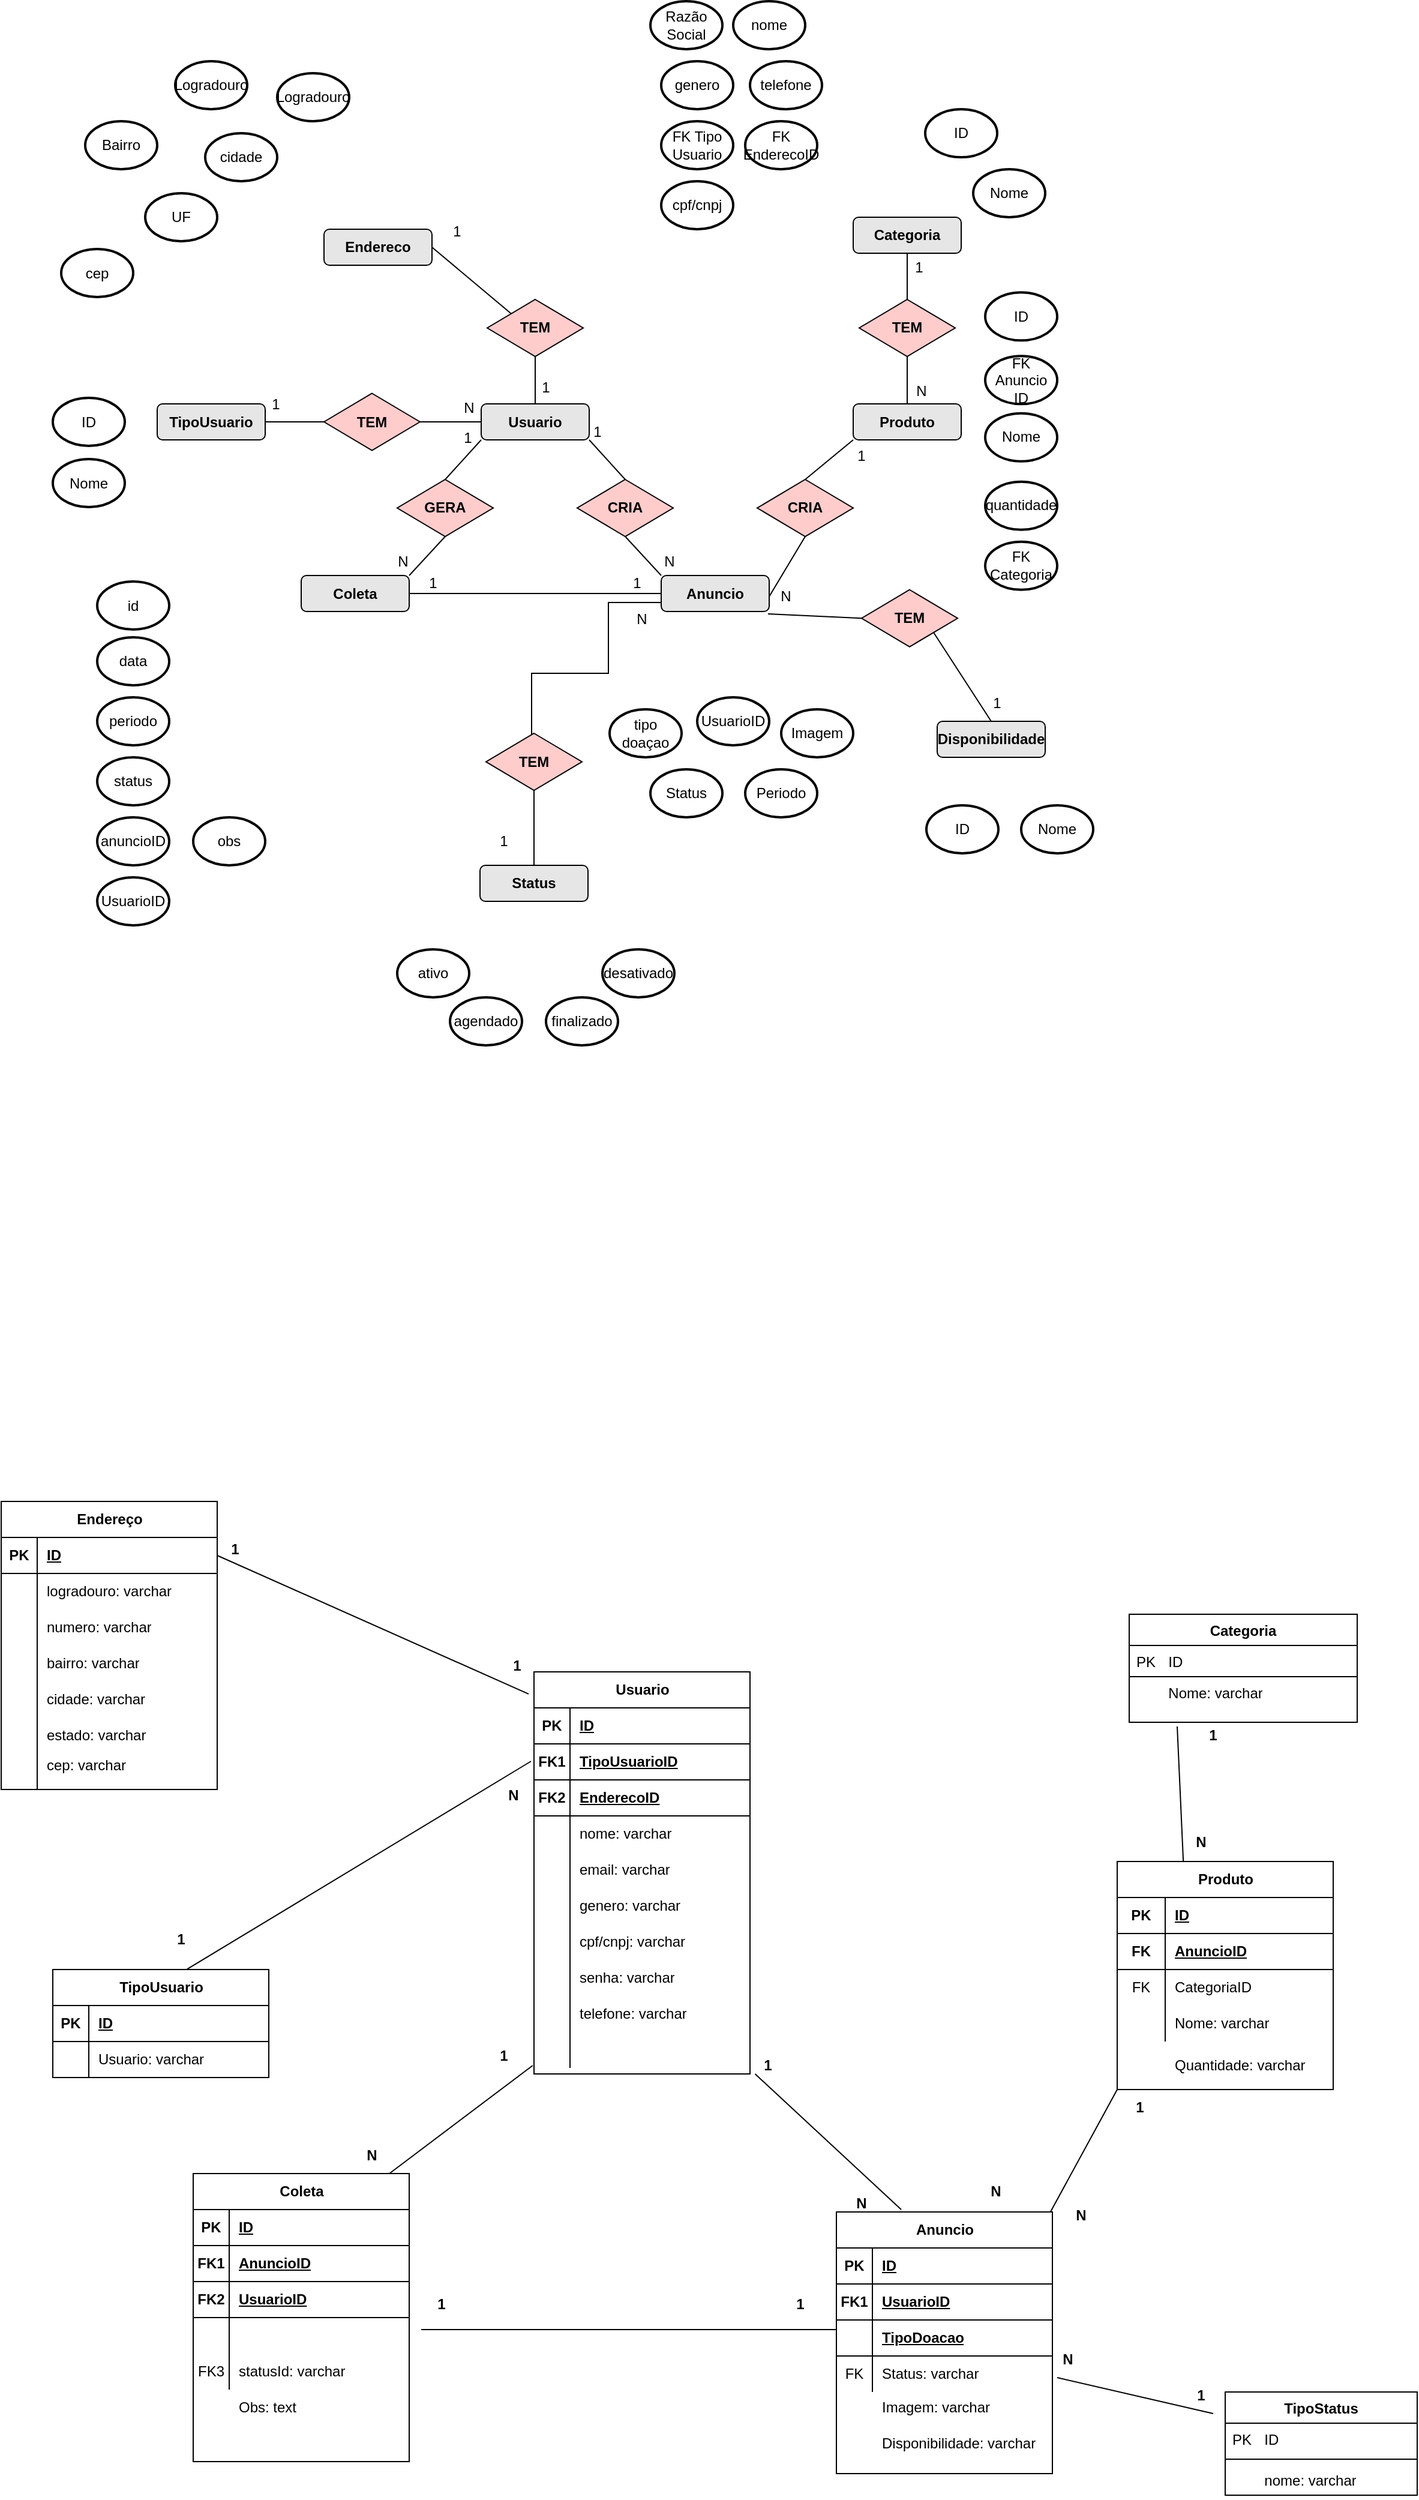 <mxfile version="22.0.3" type="device">
  <diagram name="Página-1" id="zqfHUgDm0bpretGNwTXX">
    <mxGraphModel dx="2801" dy="1844" grid="1" gridSize="10" guides="1" tooltips="1" connect="1" arrows="1" fold="1" page="1" pageScale="1" pageWidth="827" pageHeight="1169" math="0" shadow="0">
      <root>
        <mxCell id="0" />
        <mxCell id="1" parent="0" />
        <mxCell id="Jjn0wC2svBbhQwcrfpZ--1" style="edgeStyle=orthogonalEdgeStyle;rounded=0;orthogonalLoop=1;jettySize=auto;html=1;entryX=0.5;entryY=1;entryDx=0;entryDy=0;endArrow=none;endFill=0;" parent="1" source="Jjn0wC2svBbhQwcrfpZ--3" target="Jjn0wC2svBbhQwcrfpZ--4" edge="1">
          <mxGeometry relative="1" as="geometry" />
        </mxCell>
        <mxCell id="Jjn0wC2svBbhQwcrfpZ--2" style="edgeStyle=orthogonalEdgeStyle;rounded=0;orthogonalLoop=1;jettySize=auto;html=1;entryX=1;entryY=0.5;entryDx=0;entryDy=0;endArrow=none;endFill=0;" parent="1" source="Jjn0wC2svBbhQwcrfpZ--3" target="Jjn0wC2svBbhQwcrfpZ--8" edge="1">
          <mxGeometry relative="1" as="geometry" />
        </mxCell>
        <mxCell id="Jjn0wC2svBbhQwcrfpZ--3" value="Usuario" style="rounded=1;whiteSpace=wrap;html=1;fillColor=#E6E6E6;fontStyle=1" parent="1" vertex="1">
          <mxGeometry x="-470" y="-814.5" width="90" height="30" as="geometry" />
        </mxCell>
        <mxCell id="Jjn0wC2svBbhQwcrfpZ--4" value="TEM" style="rhombus;whiteSpace=wrap;html=1;fillColor=#FFCCCC;fontStyle=1" parent="1" vertex="1">
          <mxGeometry x="-465" y="-901.5" width="80" height="47.5" as="geometry" />
        </mxCell>
        <mxCell id="Jjn0wC2svBbhQwcrfpZ--6" value="TipoUsuario" style="rounded=1;whiteSpace=wrap;html=1;fillColor=#E6E6E6;fontStyle=1" parent="1" vertex="1">
          <mxGeometry x="-740" y="-814.5" width="90" height="30" as="geometry" />
        </mxCell>
        <mxCell id="Jjn0wC2svBbhQwcrfpZ--7" style="edgeStyle=orthogonalEdgeStyle;rounded=0;orthogonalLoop=1;jettySize=auto;html=1;entryX=1;entryY=0.5;entryDx=0;entryDy=0;endArrow=none;endFill=0;" parent="1" source="Jjn0wC2svBbhQwcrfpZ--8" target="Jjn0wC2svBbhQwcrfpZ--6" edge="1">
          <mxGeometry relative="1" as="geometry" />
        </mxCell>
        <mxCell id="Jjn0wC2svBbhQwcrfpZ--10" value="GERA" style="rhombus;whiteSpace=wrap;html=1;fillColor=#FFCCCC;fontStyle=1" parent="1" vertex="1">
          <mxGeometry x="-540" y="-751.5" width="80" height="47.5" as="geometry" />
        </mxCell>
        <mxCell id="Jjn0wC2svBbhQwcrfpZ--11" value="Coleta" style="rounded=1;whiteSpace=wrap;html=1;fillColor=#E6E6E6;fontStyle=1" parent="1" vertex="1">
          <mxGeometry x="-620" y="-671.5" width="90" height="30" as="geometry" />
        </mxCell>
        <mxCell id="Jjn0wC2svBbhQwcrfpZ--12" value="Anuncio" style="rounded=1;whiteSpace=wrap;html=1;fillColor=#E6E6E6;fontStyle=1" parent="1" vertex="1">
          <mxGeometry x="-320" y="-671.5" width="90" height="30" as="geometry" />
        </mxCell>
        <mxCell id="Jjn0wC2svBbhQwcrfpZ--13" value="CRIA" style="rhombus;whiteSpace=wrap;html=1;fillColor=#FFCCCC;fontStyle=1" parent="1" vertex="1">
          <mxGeometry x="-390" y="-751.5" width="80" height="47.5" as="geometry" />
        </mxCell>
        <mxCell id="Jjn0wC2svBbhQwcrfpZ--14" value="" style="endArrow=none;html=1;rounded=0;exitX=0.5;exitY=0;exitDx=0;exitDy=0;" parent="1" source="Jjn0wC2svBbhQwcrfpZ--10" edge="1">
          <mxGeometry width="50" height="50" relative="1" as="geometry">
            <mxPoint x="-520" y="-734.5" as="sourcePoint" />
            <mxPoint x="-470" y="-784.5" as="targetPoint" />
          </mxGeometry>
        </mxCell>
        <mxCell id="Jjn0wC2svBbhQwcrfpZ--15" value="" style="endArrow=none;html=1;rounded=0;entryX=0.5;entryY=1;entryDx=0;entryDy=0;exitX=1;exitY=0;exitDx=0;exitDy=0;endFill=0;startArrow=none;startFill=0;" parent="1" source="Jjn0wC2svBbhQwcrfpZ--11" target="Jjn0wC2svBbhQwcrfpZ--10" edge="1">
          <mxGeometry width="50" height="50" relative="1" as="geometry">
            <mxPoint x="-620" y="-561.5" as="sourcePoint" />
            <mxPoint x="-570" y="-611.5" as="targetPoint" />
          </mxGeometry>
        </mxCell>
        <mxCell id="Jjn0wC2svBbhQwcrfpZ--16" value="" style="endArrow=none;html=1;rounded=0;entryX=1;entryY=1;entryDx=0;entryDy=0;exitX=0.5;exitY=0;exitDx=0;exitDy=0;" parent="1" source="Jjn0wC2svBbhQwcrfpZ--13" target="Jjn0wC2svBbhQwcrfpZ--3" edge="1">
          <mxGeometry width="50" height="50" relative="1" as="geometry">
            <mxPoint x="-320" y="-731.5" as="sourcePoint" />
            <mxPoint x="-270" y="-781.5" as="targetPoint" />
          </mxGeometry>
        </mxCell>
        <mxCell id="Jjn0wC2svBbhQwcrfpZ--17" value="" style="endArrow=none;html=1;rounded=0;exitX=0.5;exitY=1;exitDx=0;exitDy=0;entryX=0;entryY=0;entryDx=0;entryDy=0;" parent="1" source="Jjn0wC2svBbhQwcrfpZ--13" target="Jjn0wC2svBbhQwcrfpZ--12" edge="1">
          <mxGeometry width="50" height="50" relative="1" as="geometry">
            <mxPoint x="-320" y="-731.5" as="sourcePoint" />
            <mxPoint x="-270" y="-781.5" as="targetPoint" />
          </mxGeometry>
        </mxCell>
        <mxCell id="Jjn0wC2svBbhQwcrfpZ--19" value="Produto" style="rounded=1;whiteSpace=wrap;html=1;fillColor=#E6E6E6;fontStyle=1" parent="1" vertex="1">
          <mxGeometry x="-160" y="-814.5" width="90" height="30" as="geometry" />
        </mxCell>
        <mxCell id="Jjn0wC2svBbhQwcrfpZ--20" value="CRIA" style="rhombus;whiteSpace=wrap;html=1;fillColor=#FFCCCC;fontStyle=1" parent="1" vertex="1">
          <mxGeometry x="-240" y="-751.5" width="80" height="47.5" as="geometry" />
        </mxCell>
        <mxCell id="Jjn0wC2svBbhQwcrfpZ--21" value="" style="endArrow=none;html=1;rounded=0;exitX=1;exitY=0.5;exitDx=0;exitDy=0;entryX=0;entryY=0.5;entryDx=0;entryDy=0;" parent="1" source="Jjn0wC2svBbhQwcrfpZ--11" target="Jjn0wC2svBbhQwcrfpZ--12" edge="1">
          <mxGeometry width="50" height="50" relative="1" as="geometry">
            <mxPoint x="-180" y="-761.5" as="sourcePoint" />
            <mxPoint x="-330" y="-656.5" as="targetPoint" />
          </mxGeometry>
        </mxCell>
        <mxCell id="Jjn0wC2svBbhQwcrfpZ--22" value="" style="endArrow=none;html=1;rounded=0;entryX=0.5;entryY=1;entryDx=0;entryDy=0;" parent="1" target="Jjn0wC2svBbhQwcrfpZ--20" edge="1">
          <mxGeometry width="50" height="50" relative="1" as="geometry">
            <mxPoint x="-230" y="-654" as="sourcePoint" />
            <mxPoint x="-180" y="-704" as="targetPoint" />
          </mxGeometry>
        </mxCell>
        <mxCell id="Jjn0wC2svBbhQwcrfpZ--23" value="" style="endArrow=none;html=1;rounded=0;exitX=0.5;exitY=0;exitDx=0;exitDy=0;entryX=0;entryY=1;entryDx=0;entryDy=0;" parent="1" source="Jjn0wC2svBbhQwcrfpZ--20" target="Jjn0wC2svBbhQwcrfpZ--19" edge="1">
          <mxGeometry width="50" height="50" relative="1" as="geometry">
            <mxPoint x="-280" y="-775.75" as="sourcePoint" />
            <mxPoint x="-230" y="-825.75" as="targetPoint" />
          </mxGeometry>
        </mxCell>
        <mxCell id="Jjn0wC2svBbhQwcrfpZ--24" value="Categoria" style="rounded=1;whiteSpace=wrap;html=1;fillColor=#E6E6E6;fontStyle=1" parent="1" vertex="1">
          <mxGeometry x="-160" y="-970" width="90" height="30" as="geometry" />
        </mxCell>
        <mxCell id="Jjn0wC2svBbhQwcrfpZ--25" value="TEM" style="rhombus;whiteSpace=wrap;html=1;fillColor=#FFCCCC;fontStyle=1" parent="1" vertex="1">
          <mxGeometry x="-155" y="-901.5" width="80" height="47.5" as="geometry" />
        </mxCell>
        <mxCell id="Jjn0wC2svBbhQwcrfpZ--26" value="" style="endArrow=none;html=1;rounded=0;entryX=0.5;entryY=1;entryDx=0;entryDy=0;exitX=0.5;exitY=0;exitDx=0;exitDy=0;" parent="1" source="Jjn0wC2svBbhQwcrfpZ--19" target="Jjn0wC2svBbhQwcrfpZ--25" edge="1">
          <mxGeometry width="50" height="50" relative="1" as="geometry">
            <mxPoint x="-200" y="-761.5" as="sourcePoint" />
            <mxPoint x="-150" y="-811.5" as="targetPoint" />
          </mxGeometry>
        </mxCell>
        <mxCell id="Jjn0wC2svBbhQwcrfpZ--27" value="" style="endArrow=none;html=1;rounded=0;entryX=0.5;entryY=1;entryDx=0;entryDy=0;exitX=0.5;exitY=0;exitDx=0;exitDy=0;" parent="1" source="Jjn0wC2svBbhQwcrfpZ--25" target="Jjn0wC2svBbhQwcrfpZ--24" edge="1">
          <mxGeometry width="50" height="50" relative="1" as="geometry">
            <mxPoint x="-105" y="-804.5" as="sourcePoint" />
            <mxPoint x="-105" y="-843.5" as="targetPoint" />
          </mxGeometry>
        </mxCell>
        <mxCell id="Jjn0wC2svBbhQwcrfpZ--29" value="1" style="text;html=1;strokeColor=none;fillColor=none;align=center;verticalAlign=middle;whiteSpace=wrap;rounded=0;" parent="1" vertex="1">
          <mxGeometry x="-446" y="-843.5" width="60" height="30" as="geometry" />
        </mxCell>
        <mxCell id="Jjn0wC2svBbhQwcrfpZ--30" value="1" style="text;html=1;strokeColor=none;fillColor=none;align=center;verticalAlign=middle;whiteSpace=wrap;rounded=0;" parent="1" vertex="1">
          <mxGeometry x="-511" y="-801.5" width="60" height="30" as="geometry" />
        </mxCell>
        <mxCell id="Jjn0wC2svBbhQwcrfpZ--31" value="1" style="text;html=1;strokeColor=none;fillColor=none;align=center;verticalAlign=middle;whiteSpace=wrap;rounded=0;" parent="1" vertex="1">
          <mxGeometry x="-671" y="-829.25" width="60" height="30" as="geometry" />
        </mxCell>
        <mxCell id="Jjn0wC2svBbhQwcrfpZ--32" value="N" style="text;html=1;strokeColor=none;fillColor=none;align=center;verticalAlign=middle;whiteSpace=wrap;rounded=0;" parent="1" vertex="1">
          <mxGeometry x="-510" y="-826.25" width="60" height="30" as="geometry" />
        </mxCell>
        <mxCell id="Jjn0wC2svBbhQwcrfpZ--33" value="N" style="text;html=1;strokeColor=none;fillColor=none;align=center;verticalAlign=middle;whiteSpace=wrap;rounded=0;" parent="1" vertex="1">
          <mxGeometry x="-565" y="-698.5" width="60" height="30" as="geometry" />
        </mxCell>
        <mxCell id="Jjn0wC2svBbhQwcrfpZ--34" value="N" style="text;html=1;strokeColor=none;fillColor=none;align=center;verticalAlign=middle;whiteSpace=wrap;rounded=0;" parent="1" vertex="1">
          <mxGeometry x="-343" y="-698.5" width="60" height="30" as="geometry" />
        </mxCell>
        <mxCell id="Jjn0wC2svBbhQwcrfpZ--35" value="N" style="text;html=1;strokeColor=none;fillColor=none;align=center;verticalAlign=middle;whiteSpace=wrap;rounded=0;" parent="1" vertex="1">
          <mxGeometry x="-246" y="-669.5" width="60" height="30" as="geometry" />
        </mxCell>
        <mxCell id="Jjn0wC2svBbhQwcrfpZ--36" value="N" style="text;html=1;strokeColor=none;fillColor=none;align=center;verticalAlign=middle;whiteSpace=wrap;rounded=0;" parent="1" vertex="1">
          <mxGeometry x="-133" y="-840.5" width="60" height="30" as="geometry" />
        </mxCell>
        <mxCell id="Jjn0wC2svBbhQwcrfpZ--37" value="1" style="text;html=1;strokeColor=none;fillColor=none;align=center;verticalAlign=middle;whiteSpace=wrap;rounded=0;" parent="1" vertex="1">
          <mxGeometry x="-183" y="-786.25" width="60" height="30" as="geometry" />
        </mxCell>
        <mxCell id="Jjn0wC2svBbhQwcrfpZ--38" value="1" style="text;html=1;strokeColor=none;fillColor=none;align=center;verticalAlign=middle;whiteSpace=wrap;rounded=0;" parent="1" vertex="1">
          <mxGeometry x="-135" y="-943.5" width="60" height="30" as="geometry" />
        </mxCell>
        <mxCell id="Jjn0wC2svBbhQwcrfpZ--39" value="1" style="text;html=1;strokeColor=none;fillColor=none;align=center;verticalAlign=middle;whiteSpace=wrap;rounded=0;" parent="1" vertex="1">
          <mxGeometry x="-540" y="-680" width="60" height="30" as="geometry" />
        </mxCell>
        <mxCell id="Jjn0wC2svBbhQwcrfpZ--40" value="1" style="text;html=1;strokeColor=none;fillColor=none;align=center;verticalAlign=middle;whiteSpace=wrap;rounded=0;" parent="1" vertex="1">
          <mxGeometry x="-370" y="-680" width="60" height="30" as="geometry" />
        </mxCell>
        <mxCell id="Jjn0wC2svBbhQwcrfpZ--41" value="1" style="text;html=1;strokeColor=none;fillColor=none;align=center;verticalAlign=middle;whiteSpace=wrap;rounded=0;" parent="1" vertex="1">
          <mxGeometry x="-403" y="-805.75" width="60" height="30" as="geometry" />
        </mxCell>
        <mxCell id="Jjn0wC2svBbhQwcrfpZ--43" value="Endereco" style="rounded=1;whiteSpace=wrap;html=1;fillColor=#E6E6E6;fontStyle=1" parent="1" vertex="1">
          <mxGeometry x="-601" y="-960" width="90" height="30" as="geometry" />
        </mxCell>
        <mxCell id="Jjn0wC2svBbhQwcrfpZ--45" value="" style="endArrow=none;html=1;rounded=0;exitX=0;exitY=0;exitDx=0;exitDy=0;entryX=1;entryY=0.5;entryDx=0;entryDy=0;" parent="1" source="Jjn0wC2svBbhQwcrfpZ--4" target="Jjn0wC2svBbhQwcrfpZ--43" edge="1">
          <mxGeometry width="50" height="50" relative="1" as="geometry">
            <mxPoint x="-600" y="-891" as="sourcePoint" />
            <mxPoint x="-510" y="-970" as="targetPoint" />
          </mxGeometry>
        </mxCell>
        <mxCell id="Jjn0wC2svBbhQwcrfpZ--47" value="nome" style="strokeWidth=2;html=1;shape=mxgraph.flowchart.start_2;whiteSpace=wrap;" parent="1" vertex="1">
          <mxGeometry x="-260" y="-1150" width="60" height="40" as="geometry" />
        </mxCell>
        <mxCell id="Jjn0wC2svBbhQwcrfpZ--48" value="Razão Social" style="strokeWidth=2;html=1;shape=mxgraph.flowchart.start_2;whiteSpace=wrap;" parent="1" vertex="1">
          <mxGeometry x="-329" y="-1150" width="60" height="40" as="geometry" />
        </mxCell>
        <mxCell id="Jjn0wC2svBbhQwcrfpZ--49" value="cpf/cnpj" style="strokeWidth=2;html=1;shape=mxgraph.flowchart.start_2;whiteSpace=wrap;" parent="1" vertex="1">
          <mxGeometry x="-320" y="-1000" width="60" height="40" as="geometry" />
        </mxCell>
        <mxCell id="Jjn0wC2svBbhQwcrfpZ--50" value="telefone" style="strokeWidth=2;html=1;shape=mxgraph.flowchart.start_2;whiteSpace=wrap;" parent="1" vertex="1">
          <mxGeometry x="-246" y="-1100" width="60" height="40" as="geometry" />
        </mxCell>
        <mxCell id="Jjn0wC2svBbhQwcrfpZ--52" value="genero" style="strokeWidth=2;html=1;shape=mxgraph.flowchart.start_2;whiteSpace=wrap;" parent="1" vertex="1">
          <mxGeometry x="-320" y="-1100" width="60" height="40" as="geometry" />
        </mxCell>
        <mxCell id="Jjn0wC2svBbhQwcrfpZ--53" value="Logradouro" style="strokeWidth=2;html=1;shape=mxgraph.flowchart.start_2;whiteSpace=wrap;" parent="1" vertex="1">
          <mxGeometry x="-640" y="-1090" width="60" height="40" as="geometry" />
        </mxCell>
        <mxCell id="Jjn0wC2svBbhQwcrfpZ--54" value="cidade" style="strokeWidth=2;html=1;shape=mxgraph.flowchart.start_2;whiteSpace=wrap;" parent="1" vertex="1">
          <mxGeometry x="-700" y="-1040" width="60" height="40" as="geometry" />
        </mxCell>
        <mxCell id="Jjn0wC2svBbhQwcrfpZ--55" value="UF" style="strokeWidth=2;html=1;shape=mxgraph.flowchart.start_2;whiteSpace=wrap;" parent="1" vertex="1">
          <mxGeometry x="-750" y="-990" width="60" height="40" as="geometry" />
        </mxCell>
        <mxCell id="Jjn0wC2svBbhQwcrfpZ--56" value="cep" style="strokeWidth=2;html=1;shape=mxgraph.flowchart.start_2;whiteSpace=wrap;" parent="1" vertex="1">
          <mxGeometry x="-820" y="-943.5" width="60" height="40" as="geometry" />
        </mxCell>
        <mxCell id="Jjn0wC2svBbhQwcrfpZ--57" value="ID" style="strokeWidth=2;html=1;shape=mxgraph.flowchart.start_2;whiteSpace=wrap;" parent="1" vertex="1">
          <mxGeometry x="-827" y="-819.5" width="60" height="40" as="geometry" />
        </mxCell>
        <mxCell id="Jjn0wC2svBbhQwcrfpZ--58" value="Nome" style="strokeWidth=2;html=1;shape=mxgraph.flowchart.start_2;whiteSpace=wrap;" parent="1" vertex="1">
          <mxGeometry x="-827" y="-768.5" width="60" height="40" as="geometry" />
        </mxCell>
        <mxCell id="Jjn0wC2svBbhQwcrfpZ--8" value="TEM" style="rhombus;whiteSpace=wrap;html=1;fillColor=#FFCCCC;fontStyle=1" parent="1" vertex="1">
          <mxGeometry x="-601" y="-823.25" width="80" height="47.5" as="geometry" />
        </mxCell>
        <mxCell id="Jjn0wC2svBbhQwcrfpZ--65" value="tipo doaçao" style="strokeWidth=2;html=1;shape=mxgraph.flowchart.start_2;whiteSpace=wrap;" parent="1" vertex="1">
          <mxGeometry x="-363" y="-560" width="60" height="40" as="geometry" />
        </mxCell>
        <mxCell id="Jjn0wC2svBbhQwcrfpZ--66" value="Status" style="strokeWidth=2;html=1;shape=mxgraph.flowchart.start_2;whiteSpace=wrap;" parent="1" vertex="1">
          <mxGeometry x="-329" y="-510" width="60" height="40" as="geometry" />
        </mxCell>
        <mxCell id="Jjn0wC2svBbhQwcrfpZ--67" value="Periodo" style="strokeWidth=2;html=1;shape=mxgraph.flowchart.start_2;whiteSpace=wrap;" parent="1" vertex="1">
          <mxGeometry x="-250" y="-510" width="60" height="40" as="geometry" />
        </mxCell>
        <mxCell id="Jjn0wC2svBbhQwcrfpZ--68" value="Imagem" style="strokeWidth=2;html=1;shape=mxgraph.flowchart.start_2;whiteSpace=wrap;" parent="1" vertex="1">
          <mxGeometry x="-220" y="-560" width="60" height="40" as="geometry" />
        </mxCell>
        <mxCell id="Jjn0wC2svBbhQwcrfpZ--69" value="ID" style="strokeWidth=2;html=1;shape=mxgraph.flowchart.start_2;whiteSpace=wrap;" parent="1" vertex="1">
          <mxGeometry x="-100" y="-1060" width="60" height="40" as="geometry" />
        </mxCell>
        <mxCell id="Jjn0wC2svBbhQwcrfpZ--70" value="Nome" style="strokeWidth=2;html=1;shape=mxgraph.flowchart.start_2;whiteSpace=wrap;" parent="1" vertex="1">
          <mxGeometry x="-60" y="-1010" width="60" height="40" as="geometry" />
        </mxCell>
        <mxCell id="Jjn0wC2svBbhQwcrfpZ--71" value="ID" style="strokeWidth=2;html=1;shape=mxgraph.flowchart.start_2;whiteSpace=wrap;" parent="1" vertex="1">
          <mxGeometry x="-50" y="-907.37" width="60" height="40" as="geometry" />
        </mxCell>
        <mxCell id="Jjn0wC2svBbhQwcrfpZ--72" value="FK Anuncio ID" style="strokeWidth=2;html=1;shape=mxgraph.flowchart.start_2;whiteSpace=wrap;" parent="1" vertex="1">
          <mxGeometry x="-50" y="-854.37" width="60" height="40" as="geometry" />
        </mxCell>
        <mxCell id="Jjn0wC2svBbhQwcrfpZ--73" value="Nome" style="strokeWidth=2;html=1;shape=mxgraph.flowchart.start_2;whiteSpace=wrap;" parent="1" vertex="1">
          <mxGeometry x="-50" y="-806.62" width="60" height="40" as="geometry" />
        </mxCell>
        <mxCell id="Jjn0wC2svBbhQwcrfpZ--74" value="quantidade" style="strokeWidth=2;html=1;shape=mxgraph.flowchart.start_2;whiteSpace=wrap;" parent="1" vertex="1">
          <mxGeometry x="-50" y="-749.62" width="60" height="40" as="geometry" />
        </mxCell>
        <mxCell id="Jjn0wC2svBbhQwcrfpZ--75" value="FK Categoria" style="strokeWidth=2;html=1;shape=mxgraph.flowchart.start_2;whiteSpace=wrap;" parent="1" vertex="1">
          <mxGeometry x="-50" y="-699.62" width="60" height="40" as="geometry" />
        </mxCell>
        <mxCell id="Jjn0wC2svBbhQwcrfpZ--76" value="FK Tipo Usuario" style="strokeWidth=2;html=1;shape=mxgraph.flowchart.start_2;whiteSpace=wrap;" parent="1" vertex="1">
          <mxGeometry x="-320" y="-1050" width="60" height="40" as="geometry" />
        </mxCell>
        <mxCell id="Jjn0wC2svBbhQwcrfpZ--81" style="edgeStyle=orthogonalEdgeStyle;rounded=0;orthogonalLoop=1;jettySize=auto;html=1;exitX=1;exitY=0;exitDx=0;exitDy=0;entryX=0;entryY=0.75;entryDx=0;entryDy=0;endArrow=none;endFill=0;" parent="1" source="Jjn0wC2svBbhQwcrfpZ--77" target="Jjn0wC2svBbhQwcrfpZ--12" edge="1">
          <mxGeometry relative="1" as="geometry">
            <Array as="points">
              <mxPoint x="-428" y="-528" />
              <mxPoint x="-428" y="-590" />
              <mxPoint x="-364" y="-590" />
              <mxPoint x="-364" y="-649" />
            </Array>
          </mxGeometry>
        </mxCell>
        <mxCell id="Jjn0wC2svBbhQwcrfpZ--83" style="edgeStyle=orthogonalEdgeStyle;rounded=0;orthogonalLoop=1;jettySize=auto;html=1;exitX=0.5;exitY=1;exitDx=0;exitDy=0;endArrow=none;endFill=0;" parent="1" source="Jjn0wC2svBbhQwcrfpZ--77" target="Jjn0wC2svBbhQwcrfpZ--82" edge="1">
          <mxGeometry relative="1" as="geometry" />
        </mxCell>
        <mxCell id="Jjn0wC2svBbhQwcrfpZ--77" value="TEM" style="rhombus;whiteSpace=wrap;html=1;fillColor=#FFCCCC;fontStyle=1" parent="1" vertex="1">
          <mxGeometry x="-466" y="-540" width="80" height="47.5" as="geometry" />
        </mxCell>
        <mxCell id="Jjn0wC2svBbhQwcrfpZ--82" value="Status" style="rounded=1;whiteSpace=wrap;html=1;fillColor=#E6E6E6;fontStyle=1" parent="1" vertex="1">
          <mxGeometry x="-471" y="-430" width="90" height="30" as="geometry" />
        </mxCell>
        <mxCell id="Jjn0wC2svBbhQwcrfpZ--84" value="ativo" style="strokeWidth=2;html=1;shape=mxgraph.flowchart.start_2;whiteSpace=wrap;" parent="1" vertex="1">
          <mxGeometry x="-540" y="-360" width="60" height="40" as="geometry" />
        </mxCell>
        <mxCell id="Jjn0wC2svBbhQwcrfpZ--85" value="agendado" style="strokeWidth=2;html=1;shape=mxgraph.flowchart.start_2;whiteSpace=wrap;" parent="1" vertex="1">
          <mxGeometry x="-496" y="-320" width="60" height="40" as="geometry" />
        </mxCell>
        <mxCell id="Jjn0wC2svBbhQwcrfpZ--86" value="finalizado" style="strokeWidth=2;html=1;shape=mxgraph.flowchart.start_2;whiteSpace=wrap;" parent="1" vertex="1">
          <mxGeometry x="-416" y="-320" width="60" height="40" as="geometry" />
        </mxCell>
        <mxCell id="Jjn0wC2svBbhQwcrfpZ--87" value="desativado" style="strokeWidth=2;html=1;shape=mxgraph.flowchart.start_2;whiteSpace=wrap;" parent="1" vertex="1">
          <mxGeometry x="-369" y="-360" width="60" height="40" as="geometry" />
        </mxCell>
        <mxCell id="Jjn0wC2svBbhQwcrfpZ--88" value="id" style="strokeWidth=2;html=1;shape=mxgraph.flowchart.start_2;whiteSpace=wrap;" parent="1" vertex="1">
          <mxGeometry x="-790" y="-666.5" width="60" height="40" as="geometry" />
        </mxCell>
        <mxCell id="Jjn0wC2svBbhQwcrfpZ--89" value="data" style="strokeWidth=2;html=1;shape=mxgraph.flowchart.start_2;whiteSpace=wrap;" parent="1" vertex="1">
          <mxGeometry x="-790" y="-620" width="60" height="40" as="geometry" />
        </mxCell>
        <mxCell id="Jjn0wC2svBbhQwcrfpZ--90" value="periodo" style="strokeWidth=2;html=1;shape=mxgraph.flowchart.start_2;whiteSpace=wrap;" parent="1" vertex="1">
          <mxGeometry x="-790" y="-570" width="60" height="40" as="geometry" />
        </mxCell>
        <mxCell id="Jjn0wC2svBbhQwcrfpZ--91" value="status" style="strokeWidth=2;html=1;shape=mxgraph.flowchart.start_2;whiteSpace=wrap;" parent="1" vertex="1">
          <mxGeometry x="-790" y="-520" width="60" height="40" as="geometry" />
        </mxCell>
        <mxCell id="Jjn0wC2svBbhQwcrfpZ--92" value="anuncioID" style="strokeWidth=2;html=1;shape=mxgraph.flowchart.start_2;whiteSpace=wrap;" parent="1" vertex="1">
          <mxGeometry x="-790" y="-470" width="60" height="40" as="geometry" />
        </mxCell>
        <mxCell id="Jjn0wC2svBbhQwcrfpZ--93" value="obs" style="strokeWidth=2;html=1;shape=mxgraph.flowchart.start_2;whiteSpace=wrap;" parent="1" vertex="1">
          <mxGeometry x="-710" y="-470" width="60" height="40" as="geometry" />
        </mxCell>
        <mxCell id="Jjn0wC2svBbhQwcrfpZ--94" value="1" style="text;html=1;strokeColor=none;fillColor=none;align=center;verticalAlign=middle;whiteSpace=wrap;rounded=0;" parent="1" vertex="1">
          <mxGeometry x="-520" y="-973.5" width="60" height="30" as="geometry" />
        </mxCell>
        <mxCell id="Jjn0wC2svBbhQwcrfpZ--95" value="Disponibilidade" style="rounded=1;whiteSpace=wrap;html=1;fillColor=#E6E6E6;fontStyle=1" parent="1" vertex="1">
          <mxGeometry x="-90" y="-550" width="90" height="30" as="geometry" />
        </mxCell>
        <mxCell id="Jjn0wC2svBbhQwcrfpZ--97" value="TEM" style="rhombus;whiteSpace=wrap;html=1;fillColor=#FFCCCC;fontStyle=1" parent="1" vertex="1">
          <mxGeometry x="-153" y="-659.62" width="80" height="47.5" as="geometry" />
        </mxCell>
        <mxCell id="Jjn0wC2svBbhQwcrfpZ--101" value="" style="endArrow=none;html=1;rounded=0;exitX=0;exitY=0.5;exitDx=0;exitDy=0;entryX=0.25;entryY=1;entryDx=0;entryDy=0;" parent="1" source="Jjn0wC2svBbhQwcrfpZ--97" target="Jjn0wC2svBbhQwcrfpZ--35" edge="1">
          <mxGeometry width="50" height="50" relative="1" as="geometry">
            <mxPoint x="-174" y="-604.62" as="sourcePoint" />
            <mxPoint x="-240" y="-659.62" as="targetPoint" />
          </mxGeometry>
        </mxCell>
        <mxCell id="Jjn0wC2svBbhQwcrfpZ--102" value="" style="endArrow=none;html=1;rounded=0;exitX=0.5;exitY=0;exitDx=0;exitDy=0;entryX=1;entryY=1;entryDx=0;entryDy=0;" parent="1" source="Jjn0wC2svBbhQwcrfpZ--95" target="Jjn0wC2svBbhQwcrfpZ--97" edge="1">
          <mxGeometry width="50" height="50" relative="1" as="geometry">
            <mxPoint x="-26.5" y="-602.88" as="sourcePoint" />
            <mxPoint x="-113.5" y="-626.5" as="targetPoint" />
          </mxGeometry>
        </mxCell>
        <mxCell id="Jjn0wC2svBbhQwcrfpZ--103" value="1" style="text;html=1;strokeColor=none;fillColor=none;align=center;verticalAlign=middle;whiteSpace=wrap;rounded=0;rotation=0;fontStyle=1" parent="1" vertex="1">
          <mxGeometry x="-261" y="555" width="60" height="30" as="geometry" />
        </mxCell>
        <mxCell id="Jjn0wC2svBbhQwcrfpZ--104" value="Usuario" style="shape=table;startSize=30;container=1;collapsible=1;childLayout=tableLayout;fixedRows=1;rowLines=0;fontStyle=1;align=center;resizeLast=1;html=1;" parent="1" vertex="1">
          <mxGeometry x="-426" y="242" width="180" height="335" as="geometry" />
        </mxCell>
        <mxCell id="Jjn0wC2svBbhQwcrfpZ--105" value="" style="shape=tableRow;horizontal=0;startSize=0;swimlaneHead=0;swimlaneBody=0;fillColor=none;collapsible=0;dropTarget=0;points=[[0,0.5],[1,0.5]];portConstraint=eastwest;top=0;left=0;right=0;bottom=1;" parent="Jjn0wC2svBbhQwcrfpZ--104" vertex="1">
          <mxGeometry y="30" width="180" height="30" as="geometry" />
        </mxCell>
        <mxCell id="Jjn0wC2svBbhQwcrfpZ--106" value="PK" style="shape=partialRectangle;connectable=0;fillColor=none;top=0;left=0;bottom=0;right=0;fontStyle=1;overflow=hidden;whiteSpace=wrap;html=1;" parent="Jjn0wC2svBbhQwcrfpZ--105" vertex="1">
          <mxGeometry width="30" height="30" as="geometry">
            <mxRectangle width="30" height="30" as="alternateBounds" />
          </mxGeometry>
        </mxCell>
        <mxCell id="Jjn0wC2svBbhQwcrfpZ--107" value="ID" style="shape=partialRectangle;connectable=0;fillColor=none;top=0;left=0;bottom=0;right=0;align=left;spacingLeft=6;fontStyle=5;overflow=hidden;whiteSpace=wrap;html=1;" parent="Jjn0wC2svBbhQwcrfpZ--105" vertex="1">
          <mxGeometry x="30" width="150" height="30" as="geometry">
            <mxRectangle width="150" height="30" as="alternateBounds" />
          </mxGeometry>
        </mxCell>
        <mxCell id="Jjn0wC2svBbhQwcrfpZ--108" value="" style="shape=tableRow;horizontal=0;startSize=0;swimlaneHead=0;swimlaneBody=0;fillColor=none;collapsible=0;dropTarget=0;points=[[0,0.5],[1,0.5]];portConstraint=eastwest;top=0;left=0;right=0;bottom=1;" parent="Jjn0wC2svBbhQwcrfpZ--104" vertex="1">
          <mxGeometry y="60" width="180" height="30" as="geometry" />
        </mxCell>
        <mxCell id="Jjn0wC2svBbhQwcrfpZ--109" value="FK1" style="shape=partialRectangle;connectable=0;fillColor=none;top=0;left=0;bottom=0;right=0;fontStyle=1;overflow=hidden;whiteSpace=wrap;html=1;" parent="Jjn0wC2svBbhQwcrfpZ--108" vertex="1">
          <mxGeometry width="30" height="30" as="geometry">
            <mxRectangle width="30" height="30" as="alternateBounds" />
          </mxGeometry>
        </mxCell>
        <mxCell id="Jjn0wC2svBbhQwcrfpZ--110" value="TipoUsuarioID" style="shape=partialRectangle;connectable=0;fillColor=none;top=0;left=0;bottom=0;right=0;align=left;spacingLeft=6;fontStyle=5;overflow=hidden;whiteSpace=wrap;html=1;" parent="Jjn0wC2svBbhQwcrfpZ--108" vertex="1">
          <mxGeometry x="30" width="150" height="30" as="geometry">
            <mxRectangle width="150" height="30" as="alternateBounds" />
          </mxGeometry>
        </mxCell>
        <mxCell id="Jjn0wC2svBbhQwcrfpZ--111" value="" style="shape=tableRow;horizontal=0;startSize=0;swimlaneHead=0;swimlaneBody=0;fillColor=none;collapsible=0;dropTarget=0;points=[[0,0.5],[1,0.5]];portConstraint=eastwest;top=0;left=0;right=0;bottom=1;" parent="Jjn0wC2svBbhQwcrfpZ--104" vertex="1">
          <mxGeometry y="90" width="180" height="30" as="geometry" />
        </mxCell>
        <mxCell id="Jjn0wC2svBbhQwcrfpZ--112" value="FK2" style="shape=partialRectangle;connectable=0;fillColor=none;top=0;left=0;bottom=0;right=0;fontStyle=1;overflow=hidden;whiteSpace=wrap;html=1;" parent="Jjn0wC2svBbhQwcrfpZ--111" vertex="1">
          <mxGeometry width="30" height="30" as="geometry">
            <mxRectangle width="30" height="30" as="alternateBounds" />
          </mxGeometry>
        </mxCell>
        <mxCell id="Jjn0wC2svBbhQwcrfpZ--113" value="EnderecoID" style="shape=partialRectangle;connectable=0;fillColor=none;top=0;left=0;bottom=0;right=0;align=left;spacingLeft=6;fontStyle=5;overflow=hidden;whiteSpace=wrap;html=1;" parent="Jjn0wC2svBbhQwcrfpZ--111" vertex="1">
          <mxGeometry x="30" width="150" height="30" as="geometry">
            <mxRectangle width="150" height="30" as="alternateBounds" />
          </mxGeometry>
        </mxCell>
        <mxCell id="Jjn0wC2svBbhQwcrfpZ--114" value="" style="shape=tableRow;horizontal=0;startSize=0;swimlaneHead=0;swimlaneBody=0;fillColor=none;collapsible=0;dropTarget=0;points=[[0,0.5],[1,0.5]];portConstraint=eastwest;top=0;left=0;right=0;bottom=0;" parent="Jjn0wC2svBbhQwcrfpZ--104" vertex="1">
          <mxGeometry y="120" width="180" height="30" as="geometry" />
        </mxCell>
        <mxCell id="Jjn0wC2svBbhQwcrfpZ--115" value="" style="shape=partialRectangle;connectable=0;fillColor=none;top=0;left=0;bottom=0;right=0;editable=1;overflow=hidden;whiteSpace=wrap;html=1;" parent="Jjn0wC2svBbhQwcrfpZ--114" vertex="1">
          <mxGeometry width="30" height="30" as="geometry">
            <mxRectangle width="30" height="30" as="alternateBounds" />
          </mxGeometry>
        </mxCell>
        <mxCell id="Jjn0wC2svBbhQwcrfpZ--116" value="nome: varchar" style="shape=partialRectangle;connectable=0;fillColor=none;top=0;left=0;bottom=0;right=0;align=left;spacingLeft=6;overflow=hidden;whiteSpace=wrap;html=1;" parent="Jjn0wC2svBbhQwcrfpZ--114" vertex="1">
          <mxGeometry x="30" width="150" height="30" as="geometry">
            <mxRectangle width="150" height="30" as="alternateBounds" />
          </mxGeometry>
        </mxCell>
        <mxCell id="Jjn0wC2svBbhQwcrfpZ--117" value="" style="shape=tableRow;horizontal=0;startSize=0;swimlaneHead=0;swimlaneBody=0;fillColor=none;collapsible=0;dropTarget=0;points=[[0,0.5],[1,0.5]];portConstraint=eastwest;top=0;left=0;right=0;bottom=0;" parent="Jjn0wC2svBbhQwcrfpZ--104" vertex="1">
          <mxGeometry y="150" width="180" height="30" as="geometry" />
        </mxCell>
        <mxCell id="Jjn0wC2svBbhQwcrfpZ--118" value="" style="shape=partialRectangle;connectable=0;fillColor=none;top=0;left=0;bottom=0;right=0;editable=1;overflow=hidden;whiteSpace=wrap;html=1;strokeColor=default;" parent="Jjn0wC2svBbhQwcrfpZ--117" vertex="1">
          <mxGeometry width="30" height="30" as="geometry">
            <mxRectangle width="30" height="30" as="alternateBounds" />
          </mxGeometry>
        </mxCell>
        <mxCell id="Jjn0wC2svBbhQwcrfpZ--119" value="email: varchar" style="shape=partialRectangle;connectable=0;fillColor=none;top=0;left=0;bottom=0;right=0;align=left;spacingLeft=6;overflow=hidden;whiteSpace=wrap;html=1;" parent="Jjn0wC2svBbhQwcrfpZ--117" vertex="1">
          <mxGeometry x="30" width="150" height="30" as="geometry">
            <mxRectangle width="150" height="30" as="alternateBounds" />
          </mxGeometry>
        </mxCell>
        <mxCell id="Jjn0wC2svBbhQwcrfpZ--120" value="" style="shape=tableRow;horizontal=0;startSize=0;swimlaneHead=0;swimlaneBody=0;fillColor=none;collapsible=0;dropTarget=0;points=[[0,0.5],[1,0.5]];portConstraint=eastwest;top=0;left=0;right=0;bottom=0;" parent="Jjn0wC2svBbhQwcrfpZ--104" vertex="1">
          <mxGeometry y="180" width="180" height="30" as="geometry" />
        </mxCell>
        <mxCell id="Jjn0wC2svBbhQwcrfpZ--121" value="" style="shape=partialRectangle;connectable=0;fillColor=none;top=0;left=0;bottom=0;right=0;editable=1;overflow=hidden;whiteSpace=wrap;html=1;" parent="Jjn0wC2svBbhQwcrfpZ--120" vertex="1">
          <mxGeometry width="30" height="30" as="geometry">
            <mxRectangle width="30" height="30" as="alternateBounds" />
          </mxGeometry>
        </mxCell>
        <mxCell id="Jjn0wC2svBbhQwcrfpZ--122" value="genero: varchar" style="shape=partialRectangle;connectable=0;fillColor=none;top=0;left=0;bottom=0;right=0;align=left;spacingLeft=6;overflow=hidden;whiteSpace=wrap;html=1;" parent="Jjn0wC2svBbhQwcrfpZ--120" vertex="1">
          <mxGeometry x="30" width="150" height="30" as="geometry">
            <mxRectangle width="150" height="30" as="alternateBounds" />
          </mxGeometry>
        </mxCell>
        <mxCell id="Jjn0wC2svBbhQwcrfpZ--126" value="" style="shape=tableRow;horizontal=0;startSize=0;swimlaneHead=0;swimlaneBody=0;fillColor=none;collapsible=0;dropTarget=0;points=[[0,0.5],[1,0.5]];portConstraint=eastwest;top=0;left=0;right=0;bottom=0;" parent="Jjn0wC2svBbhQwcrfpZ--104" vertex="1">
          <mxGeometry y="210" width="180" height="30" as="geometry" />
        </mxCell>
        <mxCell id="Jjn0wC2svBbhQwcrfpZ--127" value="" style="shape=partialRectangle;connectable=0;fillColor=none;top=0;left=0;bottom=0;right=0;editable=1;overflow=hidden;whiteSpace=wrap;html=1;" parent="Jjn0wC2svBbhQwcrfpZ--126" vertex="1">
          <mxGeometry width="30" height="30" as="geometry">
            <mxRectangle width="30" height="30" as="alternateBounds" />
          </mxGeometry>
        </mxCell>
        <mxCell id="Jjn0wC2svBbhQwcrfpZ--128" value="cpf/cnpj: varchar" style="shape=partialRectangle;connectable=0;fillColor=none;top=0;left=0;bottom=0;right=0;align=left;spacingLeft=6;overflow=hidden;whiteSpace=wrap;html=1;" parent="Jjn0wC2svBbhQwcrfpZ--126" vertex="1">
          <mxGeometry x="30" width="150" height="30" as="geometry">
            <mxRectangle width="150" height="30" as="alternateBounds" />
          </mxGeometry>
        </mxCell>
        <mxCell id="Jjn0wC2svBbhQwcrfpZ--129" value="" style="shape=tableRow;horizontal=0;startSize=0;swimlaneHead=0;swimlaneBody=0;fillColor=none;collapsible=0;dropTarget=0;points=[[0,0.5],[1,0.5]];portConstraint=eastwest;top=0;left=0;right=0;bottom=0;" parent="Jjn0wC2svBbhQwcrfpZ--104" vertex="1">
          <mxGeometry y="240" width="180" height="30" as="geometry" />
        </mxCell>
        <mxCell id="Jjn0wC2svBbhQwcrfpZ--130" value="" style="shape=partialRectangle;connectable=0;fillColor=none;top=0;left=0;bottom=0;right=0;editable=1;overflow=hidden;whiteSpace=wrap;html=1;" parent="Jjn0wC2svBbhQwcrfpZ--129" vertex="1">
          <mxGeometry width="30" height="30" as="geometry">
            <mxRectangle width="30" height="30" as="alternateBounds" />
          </mxGeometry>
        </mxCell>
        <mxCell id="Jjn0wC2svBbhQwcrfpZ--131" value="senha: varchar" style="shape=partialRectangle;connectable=0;fillColor=none;top=0;left=0;bottom=0;right=0;align=left;spacingLeft=6;overflow=hidden;whiteSpace=wrap;html=1;" parent="Jjn0wC2svBbhQwcrfpZ--129" vertex="1">
          <mxGeometry x="30" width="150" height="30" as="geometry">
            <mxRectangle width="150" height="30" as="alternateBounds" />
          </mxGeometry>
        </mxCell>
        <mxCell id="Jjn0wC2svBbhQwcrfpZ--132" value="" style="shape=tableRow;horizontal=0;startSize=0;swimlaneHead=0;swimlaneBody=0;fillColor=none;collapsible=0;dropTarget=0;points=[[0,0.5],[1,0.5]];portConstraint=eastwest;top=0;left=0;right=0;bottom=0;" parent="Jjn0wC2svBbhQwcrfpZ--104" vertex="1">
          <mxGeometry y="270" width="180" height="30" as="geometry" />
        </mxCell>
        <mxCell id="Jjn0wC2svBbhQwcrfpZ--133" value="" style="shape=partialRectangle;connectable=0;fillColor=none;top=0;left=0;bottom=0;right=0;editable=1;overflow=hidden;whiteSpace=wrap;html=1;" parent="Jjn0wC2svBbhQwcrfpZ--132" vertex="1">
          <mxGeometry width="30" height="30" as="geometry">
            <mxRectangle width="30" height="30" as="alternateBounds" />
          </mxGeometry>
        </mxCell>
        <mxCell id="Jjn0wC2svBbhQwcrfpZ--134" value="telefone: varchar" style="shape=partialRectangle;connectable=0;fillColor=none;top=0;left=0;bottom=0;right=0;align=left;spacingLeft=6;overflow=hidden;whiteSpace=wrap;html=1;" parent="Jjn0wC2svBbhQwcrfpZ--132" vertex="1">
          <mxGeometry x="30" width="150" height="30" as="geometry">
            <mxRectangle width="150" height="30" as="alternateBounds" />
          </mxGeometry>
        </mxCell>
        <mxCell id="Jjn0wC2svBbhQwcrfpZ--123" value="" style="shape=tableRow;horizontal=0;startSize=0;swimlaneHead=0;swimlaneBody=0;fillColor=none;collapsible=0;dropTarget=0;points=[[0,0.5],[1,0.5]];portConstraint=eastwest;top=0;left=0;right=0;bottom=0;" parent="Jjn0wC2svBbhQwcrfpZ--104" vertex="1">
          <mxGeometry y="300" width="180" height="30" as="geometry" />
        </mxCell>
        <mxCell id="Jjn0wC2svBbhQwcrfpZ--124" value="" style="shape=partialRectangle;connectable=0;fillColor=none;top=0;left=0;bottom=0;right=0;editable=1;overflow=hidden;whiteSpace=wrap;html=1;" parent="Jjn0wC2svBbhQwcrfpZ--123" vertex="1">
          <mxGeometry width="30" height="30" as="geometry">
            <mxRectangle width="30" height="30" as="alternateBounds" />
          </mxGeometry>
        </mxCell>
        <mxCell id="Jjn0wC2svBbhQwcrfpZ--125" value="" style="shape=partialRectangle;connectable=0;fillColor=none;top=0;left=0;bottom=0;right=0;align=left;spacingLeft=6;overflow=hidden;whiteSpace=wrap;html=1;" parent="Jjn0wC2svBbhQwcrfpZ--123" vertex="1">
          <mxGeometry x="30" width="150" height="30" as="geometry">
            <mxRectangle width="150" height="30" as="alternateBounds" />
          </mxGeometry>
        </mxCell>
        <mxCell id="Jjn0wC2svBbhQwcrfpZ--135" value="N" style="text;html=1;strokeColor=none;fillColor=none;align=center;verticalAlign=middle;whiteSpace=wrap;rounded=0;rotation=0;fontStyle=1" parent="1" vertex="1">
          <mxGeometry x="-473" y="330" width="60" height="30" as="geometry" />
        </mxCell>
        <mxCell id="Jjn0wC2svBbhQwcrfpZ--136" value="1" style="text;html=1;strokeColor=none;fillColor=none;align=center;verticalAlign=middle;whiteSpace=wrap;rounded=0;rotation=0;direction=south;fontStyle=1" parent="1" vertex="1">
          <mxGeometry x="-455" y="207" width="30" height="60" as="geometry" />
        </mxCell>
        <mxCell id="Jjn0wC2svBbhQwcrfpZ--143" value="Endereço" style="shape=table;startSize=30;container=1;collapsible=1;childLayout=tableLayout;fixedRows=1;rowLines=0;fontStyle=1;align=center;resizeLast=1;html=1;" parent="1" vertex="1">
          <mxGeometry x="-870" y="100" width="180" height="240" as="geometry" />
        </mxCell>
        <mxCell id="Jjn0wC2svBbhQwcrfpZ--144" value="" style="shape=tableRow;horizontal=0;startSize=0;swimlaneHead=0;swimlaneBody=0;fillColor=none;collapsible=0;dropTarget=0;points=[[0,0.5],[1,0.5]];portConstraint=eastwest;top=0;left=0;right=0;bottom=1;" parent="Jjn0wC2svBbhQwcrfpZ--143" vertex="1">
          <mxGeometry y="30" width="180" height="30" as="geometry" />
        </mxCell>
        <mxCell id="Jjn0wC2svBbhQwcrfpZ--145" value="PK" style="shape=partialRectangle;connectable=0;fillColor=none;top=0;left=0;bottom=0;right=0;fontStyle=1;overflow=hidden;whiteSpace=wrap;html=1;" parent="Jjn0wC2svBbhQwcrfpZ--144" vertex="1">
          <mxGeometry width="30" height="30" as="geometry">
            <mxRectangle width="30" height="30" as="alternateBounds" />
          </mxGeometry>
        </mxCell>
        <mxCell id="Jjn0wC2svBbhQwcrfpZ--146" value="ID" style="shape=partialRectangle;connectable=0;fillColor=none;top=0;left=0;bottom=0;right=0;align=left;spacingLeft=6;fontStyle=5;overflow=hidden;whiteSpace=wrap;html=1;" parent="Jjn0wC2svBbhQwcrfpZ--144" vertex="1">
          <mxGeometry x="30" width="150" height="30" as="geometry">
            <mxRectangle width="150" height="30" as="alternateBounds" />
          </mxGeometry>
        </mxCell>
        <mxCell id="Jjn0wC2svBbhQwcrfpZ--147" value="" style="shape=tableRow;horizontal=0;startSize=0;swimlaneHead=0;swimlaneBody=0;fillColor=none;collapsible=0;dropTarget=0;points=[[0,0.5],[1,0.5]];portConstraint=eastwest;top=0;left=0;right=0;bottom=0;" parent="Jjn0wC2svBbhQwcrfpZ--143" vertex="1">
          <mxGeometry y="60" width="180" height="30" as="geometry" />
        </mxCell>
        <mxCell id="Jjn0wC2svBbhQwcrfpZ--148" value="" style="shape=partialRectangle;connectable=0;fillColor=none;top=0;left=0;bottom=0;right=0;editable=1;overflow=hidden;whiteSpace=wrap;html=1;" parent="Jjn0wC2svBbhQwcrfpZ--147" vertex="1">
          <mxGeometry width="30" height="30" as="geometry">
            <mxRectangle width="30" height="30" as="alternateBounds" />
          </mxGeometry>
        </mxCell>
        <mxCell id="Jjn0wC2svBbhQwcrfpZ--149" value="logradouro: varchar" style="shape=partialRectangle;connectable=0;fillColor=none;top=0;left=0;bottom=0;right=0;align=left;spacingLeft=6;overflow=hidden;whiteSpace=wrap;html=1;" parent="Jjn0wC2svBbhQwcrfpZ--147" vertex="1">
          <mxGeometry x="30" width="150" height="30" as="geometry">
            <mxRectangle width="150" height="30" as="alternateBounds" />
          </mxGeometry>
        </mxCell>
        <mxCell id="Jjn0wC2svBbhQwcrfpZ--150" value="" style="shape=tableRow;horizontal=0;startSize=0;swimlaneHead=0;swimlaneBody=0;fillColor=none;collapsible=0;dropTarget=0;points=[[0,0.5],[1,0.5]];portConstraint=eastwest;top=0;left=0;right=0;bottom=0;" parent="Jjn0wC2svBbhQwcrfpZ--143" vertex="1">
          <mxGeometry y="90" width="180" height="30" as="geometry" />
        </mxCell>
        <mxCell id="Jjn0wC2svBbhQwcrfpZ--151" value="" style="shape=partialRectangle;connectable=0;fillColor=none;top=0;left=0;bottom=0;right=0;editable=1;overflow=hidden;whiteSpace=wrap;html=1;" parent="Jjn0wC2svBbhQwcrfpZ--150" vertex="1">
          <mxGeometry width="30" height="30" as="geometry">
            <mxRectangle width="30" height="30" as="alternateBounds" />
          </mxGeometry>
        </mxCell>
        <mxCell id="Jjn0wC2svBbhQwcrfpZ--152" value="numero: varchar" style="shape=partialRectangle;connectable=0;fillColor=none;top=0;left=0;bottom=0;right=0;align=left;spacingLeft=6;overflow=hidden;whiteSpace=wrap;html=1;" parent="Jjn0wC2svBbhQwcrfpZ--150" vertex="1">
          <mxGeometry x="30" width="150" height="30" as="geometry">
            <mxRectangle width="150" height="30" as="alternateBounds" />
          </mxGeometry>
        </mxCell>
        <mxCell id="Jjn0wC2svBbhQwcrfpZ--153" value="" style="shape=tableRow;horizontal=0;startSize=0;swimlaneHead=0;swimlaneBody=0;fillColor=none;collapsible=0;dropTarget=0;points=[[0,0.5],[1,0.5]];portConstraint=eastwest;top=0;left=0;right=0;bottom=0;" parent="Jjn0wC2svBbhQwcrfpZ--143" vertex="1">
          <mxGeometry y="120" width="180" height="30" as="geometry" />
        </mxCell>
        <mxCell id="Jjn0wC2svBbhQwcrfpZ--154" value="" style="shape=partialRectangle;connectable=0;fillColor=none;top=0;left=0;bottom=0;right=0;editable=1;overflow=hidden;whiteSpace=wrap;html=1;" parent="Jjn0wC2svBbhQwcrfpZ--153" vertex="1">
          <mxGeometry width="30" height="30" as="geometry">
            <mxRectangle width="30" height="30" as="alternateBounds" />
          </mxGeometry>
        </mxCell>
        <mxCell id="Jjn0wC2svBbhQwcrfpZ--155" value="bairro: varchar" style="shape=partialRectangle;connectable=0;fillColor=none;top=0;left=0;bottom=0;right=0;align=left;spacingLeft=6;overflow=hidden;whiteSpace=wrap;html=1;" parent="Jjn0wC2svBbhQwcrfpZ--153" vertex="1">
          <mxGeometry x="30" width="150" height="30" as="geometry">
            <mxRectangle width="150" height="30" as="alternateBounds" />
          </mxGeometry>
        </mxCell>
        <mxCell id="Jjn0wC2svBbhQwcrfpZ--156" value="" style="shape=tableRow;horizontal=0;startSize=0;swimlaneHead=0;swimlaneBody=0;fillColor=none;collapsible=0;dropTarget=0;points=[[0,0.5],[1,0.5]];portConstraint=eastwest;top=0;left=0;right=0;bottom=0;" parent="Jjn0wC2svBbhQwcrfpZ--143" vertex="1">
          <mxGeometry y="150" width="180" height="30" as="geometry" />
        </mxCell>
        <mxCell id="Jjn0wC2svBbhQwcrfpZ--157" value="" style="shape=partialRectangle;connectable=0;fillColor=none;top=0;left=0;bottom=0;right=0;editable=1;overflow=hidden;whiteSpace=wrap;html=1;" parent="Jjn0wC2svBbhQwcrfpZ--156" vertex="1">
          <mxGeometry width="30" height="30" as="geometry">
            <mxRectangle width="30" height="30" as="alternateBounds" />
          </mxGeometry>
        </mxCell>
        <mxCell id="Jjn0wC2svBbhQwcrfpZ--158" value="cidade: varchar" style="shape=partialRectangle;connectable=0;fillColor=none;top=0;left=0;bottom=0;right=0;align=left;spacingLeft=6;overflow=hidden;whiteSpace=wrap;html=1;" parent="Jjn0wC2svBbhQwcrfpZ--156" vertex="1">
          <mxGeometry x="30" width="150" height="30" as="geometry">
            <mxRectangle width="150" height="30" as="alternateBounds" />
          </mxGeometry>
        </mxCell>
        <mxCell id="Jjn0wC2svBbhQwcrfpZ--159" value="" style="shape=tableRow;horizontal=0;startSize=0;swimlaneHead=0;swimlaneBody=0;fillColor=none;collapsible=0;dropTarget=0;points=[[0,0.5],[1,0.5]];portConstraint=eastwest;top=0;left=0;right=0;bottom=0;" parent="Jjn0wC2svBbhQwcrfpZ--143" vertex="1">
          <mxGeometry y="180" width="180" height="30" as="geometry" />
        </mxCell>
        <mxCell id="Jjn0wC2svBbhQwcrfpZ--160" value="" style="shape=partialRectangle;connectable=0;fillColor=none;top=0;left=0;bottom=0;right=0;editable=1;overflow=hidden;whiteSpace=wrap;html=1;" parent="Jjn0wC2svBbhQwcrfpZ--159" vertex="1">
          <mxGeometry width="30" height="30" as="geometry">
            <mxRectangle width="30" height="30" as="alternateBounds" />
          </mxGeometry>
        </mxCell>
        <mxCell id="Jjn0wC2svBbhQwcrfpZ--161" value="estado: varchar" style="shape=partialRectangle;connectable=0;fillColor=none;top=0;left=0;bottom=0;right=0;align=left;spacingLeft=6;overflow=hidden;whiteSpace=wrap;html=1;" parent="Jjn0wC2svBbhQwcrfpZ--159" vertex="1">
          <mxGeometry x="30" width="150" height="30" as="geometry">
            <mxRectangle width="150" height="30" as="alternateBounds" />
          </mxGeometry>
        </mxCell>
        <mxCell id="Jjn0wC2svBbhQwcrfpZ--162" value="" style="shape=tableRow;horizontal=0;startSize=0;swimlaneHead=0;swimlaneBody=0;fillColor=none;collapsible=0;dropTarget=0;points=[[0,0.5],[1,0.5]];portConstraint=eastwest;top=0;left=0;right=0;bottom=0;" parent="Jjn0wC2svBbhQwcrfpZ--143" vertex="1">
          <mxGeometry y="210" width="180" height="30" as="geometry" />
        </mxCell>
        <mxCell id="Jjn0wC2svBbhQwcrfpZ--163" value="" style="shape=partialRectangle;connectable=0;fillColor=none;top=0;left=0;bottom=0;right=0;editable=1;overflow=hidden;whiteSpace=wrap;html=1;" parent="Jjn0wC2svBbhQwcrfpZ--162" vertex="1">
          <mxGeometry width="30" height="30" as="geometry">
            <mxRectangle width="30" height="30" as="alternateBounds" />
          </mxGeometry>
        </mxCell>
        <mxCell id="Jjn0wC2svBbhQwcrfpZ--164" value="cep: varchar&lt;br&gt;&lt;br&gt;&lt;br&gt;" style="shape=partialRectangle;connectable=0;fillColor=none;top=0;left=0;bottom=0;right=0;align=left;spacingLeft=6;overflow=hidden;whiteSpace=wrap;html=1;" parent="Jjn0wC2svBbhQwcrfpZ--162" vertex="1">
          <mxGeometry x="30" width="150" height="30" as="geometry">
            <mxRectangle width="150" height="30" as="alternateBounds" />
          </mxGeometry>
        </mxCell>
        <mxCell id="Jjn0wC2svBbhQwcrfpZ--165" value="1" style="text;html=1;strokeColor=none;fillColor=none;align=center;verticalAlign=middle;whiteSpace=wrap;rounded=0;rotation=0;direction=south;fontStyle=1" parent="1" vertex="1">
          <mxGeometry x="-690" y="110" width="30" height="60" as="geometry" />
        </mxCell>
        <mxCell id="Jjn0wC2svBbhQwcrfpZ--166" value="FK EnderecoID" style="strokeWidth=2;html=1;shape=mxgraph.flowchart.start_2;whiteSpace=wrap;" parent="1" vertex="1">
          <mxGeometry x="-250" y="-1050" width="60" height="40" as="geometry" />
        </mxCell>
        <mxCell id="Jjn0wC2svBbhQwcrfpZ--167" value="Bairro" style="strokeWidth=2;html=1;shape=mxgraph.flowchart.start_2;whiteSpace=wrap;" parent="1" vertex="1">
          <mxGeometry x="-800" y="-1050" width="60" height="40" as="geometry" />
        </mxCell>
        <mxCell id="Jjn0wC2svBbhQwcrfpZ--168" value="Logradouro" style="strokeWidth=2;html=1;shape=mxgraph.flowchart.start_2;whiteSpace=wrap;" parent="1" vertex="1">
          <mxGeometry x="-725" y="-1100" width="60" height="40" as="geometry" />
        </mxCell>
        <mxCell id="OdUDBNMtq6XthtLYPIaS-156" value="" style="endArrow=none;html=1;rounded=0;entryX=1;entryY=0.5;entryDx=0;entryDy=0;exitX=-0.025;exitY=0.055;exitDx=0;exitDy=0;exitPerimeter=0;" parent="1" source="Jjn0wC2svBbhQwcrfpZ--104" target="Jjn0wC2svBbhQwcrfpZ--144" edge="1">
          <mxGeometry width="50" height="50" relative="1" as="geometry">
            <mxPoint x="-460" y="210" as="sourcePoint" />
            <mxPoint x="-689.92" y="248.37" as="targetPoint" />
          </mxGeometry>
        </mxCell>
        <mxCell id="OdUDBNMtq6XthtLYPIaS-158" value="" style="endArrow=none;html=1;rounded=0;exitX=1.018;exitY=0.963;exitDx=0;exitDy=0;exitPerimeter=0;" parent="1" edge="1">
          <mxGeometry width="50" height="50" relative="1" as="geometry">
            <mxPoint x="-241.76" y="577.0" as="sourcePoint" />
            <mxPoint x="-120" y="690" as="targetPoint" />
          </mxGeometry>
        </mxCell>
        <mxCell id="OdUDBNMtq6XthtLYPIaS-159" value="" style="endArrow=none;html=1;rounded=0;entryX=0;entryY=1;entryDx=0;entryDy=0;" parent="1" target="OdUDBNMtq6XthtLYPIaS-379" edge="1">
          <mxGeometry width="50" height="50" relative="1" as="geometry">
            <mxPoint x="0.001" y="700.0" as="sourcePoint" />
            <mxPoint x="70" y="590" as="targetPoint" />
          </mxGeometry>
        </mxCell>
        <mxCell id="OdUDBNMtq6XthtLYPIaS-160" value="" style="endArrow=none;html=1;rounded=0;entryX=0.005;entryY=0.963;entryDx=0;entryDy=0;exitX=1;exitY=0;exitDx=0;exitDy=0;entryPerimeter=0;" parent="1" edge="1">
          <mxGeometry width="50" height="50" relative="1" as="geometry">
            <mxPoint x="-548" y="661.11" as="sourcePoint" />
            <mxPoint x="-427.1" y="570.0" as="targetPoint" />
          </mxGeometry>
        </mxCell>
        <mxCell id="OdUDBNMtq6XthtLYPIaS-161" value="" style="endArrow=none;html=1;rounded=0;entryX=0;entryY=0.267;entryDx=0;entryDy=0;entryPerimeter=0;" parent="1" target="OdUDBNMtq6XthtLYPIaS-367" edge="1">
          <mxGeometry width="50" height="50" relative="1" as="geometry">
            <mxPoint x="-520" y="790" as="sourcePoint" />
            <mxPoint x="-123.58" y="820.4" as="targetPoint" />
          </mxGeometry>
        </mxCell>
        <mxCell id="OdUDBNMtq6XthtLYPIaS-186" value="1" style="text;html=1;strokeColor=none;fillColor=none;align=center;verticalAlign=middle;whiteSpace=wrap;rounded=0;fontStyle=1" parent="1" vertex="1">
          <mxGeometry x="-533" y="754" width="60" height="30" as="geometry" />
        </mxCell>
        <mxCell id="OdUDBNMtq6XthtLYPIaS-188" value="N" style="text;html=1;strokeColor=none;fillColor=none;align=center;verticalAlign=middle;whiteSpace=wrap;rounded=0;fontStyle=1" parent="1" vertex="1">
          <mxGeometry y="680" width="60" height="30" as="geometry" />
        </mxCell>
        <mxCell id="OdUDBNMtq6XthtLYPIaS-254" value="1" style="text;html=1;strokeColor=none;fillColor=none;align=center;verticalAlign=middle;whiteSpace=wrap;rounded=0;rotation=0;fontStyle=1" parent="1" vertex="1">
          <mxGeometry x="-481" y="547" width="60" height="30" as="geometry" />
        </mxCell>
        <mxCell id="OdUDBNMtq6XthtLYPIaS-264" value="1" style="text;html=1;strokeColor=none;fillColor=none;align=center;verticalAlign=middle;whiteSpace=wrap;rounded=0;rotation=0;fontStyle=1" parent="1" vertex="1">
          <mxGeometry x="-750" y="450" width="60" height="30" as="geometry" />
        </mxCell>
        <mxCell id="OdUDBNMtq6XthtLYPIaS-257" value="TipoUsuario" style="shape=table;startSize=30;container=1;collapsible=1;childLayout=tableLayout;fixedRows=1;rowLines=0;fontStyle=1;align=center;resizeLast=1;html=1;" parent="1" vertex="1">
          <mxGeometry x="-827" y="490" width="180" height="90" as="geometry" />
        </mxCell>
        <mxCell id="OdUDBNMtq6XthtLYPIaS-258" value="" style="shape=tableRow;horizontal=0;startSize=0;swimlaneHead=0;swimlaneBody=0;fillColor=none;collapsible=0;dropTarget=0;points=[[0,0.5],[1,0.5]];portConstraint=eastwest;top=0;left=0;right=0;bottom=1;" parent="OdUDBNMtq6XthtLYPIaS-257" vertex="1">
          <mxGeometry y="30" width="180" height="30" as="geometry" />
        </mxCell>
        <mxCell id="OdUDBNMtq6XthtLYPIaS-259" value="PK" style="shape=partialRectangle;connectable=0;fillColor=none;top=0;left=0;bottom=0;right=0;fontStyle=1;overflow=hidden;whiteSpace=wrap;html=1;" parent="OdUDBNMtq6XthtLYPIaS-258" vertex="1">
          <mxGeometry width="30" height="30" as="geometry">
            <mxRectangle width="30" height="30" as="alternateBounds" />
          </mxGeometry>
        </mxCell>
        <mxCell id="OdUDBNMtq6XthtLYPIaS-260" value="ID" style="shape=partialRectangle;connectable=0;fillColor=none;top=0;left=0;bottom=0;right=0;align=left;spacingLeft=6;fontStyle=5;overflow=hidden;whiteSpace=wrap;html=1;" parent="OdUDBNMtq6XthtLYPIaS-258" vertex="1">
          <mxGeometry x="30" width="150" height="30" as="geometry">
            <mxRectangle width="150" height="30" as="alternateBounds" />
          </mxGeometry>
        </mxCell>
        <mxCell id="OdUDBNMtq6XthtLYPIaS-261" value="" style="shape=tableRow;horizontal=0;startSize=0;swimlaneHead=0;swimlaneBody=0;fillColor=none;collapsible=0;dropTarget=0;points=[[0,0.5],[1,0.5]];portConstraint=eastwest;top=0;left=0;right=0;bottom=0;" parent="OdUDBNMtq6XthtLYPIaS-257" vertex="1">
          <mxGeometry y="60" width="180" height="30" as="geometry" />
        </mxCell>
        <mxCell id="OdUDBNMtq6XthtLYPIaS-262" value="" style="shape=partialRectangle;connectable=0;fillColor=none;top=0;left=0;bottom=0;right=0;editable=1;overflow=hidden;whiteSpace=wrap;html=1;" parent="OdUDBNMtq6XthtLYPIaS-261" vertex="1">
          <mxGeometry width="30" height="30" as="geometry">
            <mxRectangle width="30" height="30" as="alternateBounds" />
          </mxGeometry>
        </mxCell>
        <mxCell id="OdUDBNMtq6XthtLYPIaS-263" value="Usuario: varchar" style="shape=partialRectangle;connectable=0;fillColor=none;top=0;left=0;bottom=0;right=0;align=left;spacingLeft=6;overflow=hidden;whiteSpace=wrap;html=1;" parent="OdUDBNMtq6XthtLYPIaS-261" vertex="1">
          <mxGeometry x="30" width="150" height="30" as="geometry">
            <mxRectangle width="150" height="30" as="alternateBounds" />
          </mxGeometry>
        </mxCell>
        <mxCell id="OdUDBNMtq6XthtLYPIaS-265" value="" style="endArrow=none;html=1;rounded=0;entryX=0;entryY=0.5;entryDx=0;entryDy=0;exitX=0.622;exitY=-0.003;exitDx=0;exitDy=0;exitPerimeter=0;" parent="1" source="OdUDBNMtq6XthtLYPIaS-257" edge="1">
          <mxGeometry width="50" height="50" relative="1" as="geometry">
            <mxPoint x="-693.5" y="481.5" as="sourcePoint" />
            <mxPoint x="-428.5" y="316.5" as="targetPoint" />
          </mxGeometry>
        </mxCell>
        <mxCell id="OdUDBNMtq6XthtLYPIaS-356" value="N" style="text;html=1;strokeColor=none;fillColor=none;align=center;verticalAlign=middle;whiteSpace=wrap;rounded=0;rotation=0;fontStyle=1" parent="1" vertex="1">
          <mxGeometry x="-591" y="630" width="60" height="30" as="geometry" />
        </mxCell>
        <mxCell id="OdUDBNMtq6XthtLYPIaS-340" value="Coleta" style="shape=table;startSize=30;container=1;collapsible=1;childLayout=tableLayout;fixedRows=1;rowLines=0;fontStyle=1;align=center;resizeLast=1;html=1;" parent="1" vertex="1">
          <mxGeometry x="-710" y="660" width="180" height="240" as="geometry" />
        </mxCell>
        <mxCell id="OdUDBNMtq6XthtLYPIaS-341" value="" style="shape=tableRow;horizontal=0;startSize=0;swimlaneHead=0;swimlaneBody=0;fillColor=none;collapsible=0;dropTarget=0;points=[[0,0.5],[1,0.5]];portConstraint=eastwest;top=0;left=0;right=0;bottom=1;" parent="OdUDBNMtq6XthtLYPIaS-340" vertex="1">
          <mxGeometry y="30" width="180" height="30" as="geometry" />
        </mxCell>
        <mxCell id="OdUDBNMtq6XthtLYPIaS-342" value="PK" style="shape=partialRectangle;connectable=0;fillColor=none;top=0;left=0;bottom=0;right=0;fontStyle=1;overflow=hidden;whiteSpace=wrap;html=1;" parent="OdUDBNMtq6XthtLYPIaS-341" vertex="1">
          <mxGeometry width="30" height="30" as="geometry">
            <mxRectangle width="30" height="30" as="alternateBounds" />
          </mxGeometry>
        </mxCell>
        <mxCell id="OdUDBNMtq6XthtLYPIaS-343" value="ID" style="shape=partialRectangle;connectable=0;fillColor=none;top=0;left=0;bottom=0;right=0;align=left;spacingLeft=6;fontStyle=5;overflow=hidden;whiteSpace=wrap;html=1;" parent="OdUDBNMtq6XthtLYPIaS-341" vertex="1">
          <mxGeometry x="30" width="150" height="30" as="geometry">
            <mxRectangle width="150" height="30" as="alternateBounds" />
          </mxGeometry>
        </mxCell>
        <mxCell id="OdUDBNMtq6XthtLYPIaS-344" value="" style="shape=tableRow;horizontal=0;startSize=0;swimlaneHead=0;swimlaneBody=0;fillColor=none;collapsible=0;dropTarget=0;points=[[0,0.5],[1,0.5]];portConstraint=eastwest;top=0;left=0;right=0;bottom=1;" parent="OdUDBNMtq6XthtLYPIaS-340" vertex="1">
          <mxGeometry y="60" width="180" height="30" as="geometry" />
        </mxCell>
        <mxCell id="OdUDBNMtq6XthtLYPIaS-345" value="FK1" style="shape=partialRectangle;connectable=0;fillColor=none;top=0;left=0;bottom=0;right=0;fontStyle=1;overflow=hidden;whiteSpace=wrap;html=1;" parent="OdUDBNMtq6XthtLYPIaS-344" vertex="1">
          <mxGeometry width="30" height="30" as="geometry">
            <mxRectangle width="30" height="30" as="alternateBounds" />
          </mxGeometry>
        </mxCell>
        <mxCell id="OdUDBNMtq6XthtLYPIaS-346" value="AnuncioID" style="shape=partialRectangle;connectable=0;fillColor=none;top=0;left=0;bottom=0;right=0;align=left;spacingLeft=6;fontStyle=5;overflow=hidden;whiteSpace=wrap;html=1;" parent="OdUDBNMtq6XthtLYPIaS-344" vertex="1">
          <mxGeometry x="30" width="150" height="30" as="geometry">
            <mxRectangle width="150" height="30" as="alternateBounds" />
          </mxGeometry>
        </mxCell>
        <mxCell id="OdUDBNMtq6XthtLYPIaS-347" value="" style="shape=tableRow;horizontal=0;startSize=0;swimlaneHead=0;swimlaneBody=0;fillColor=none;collapsible=0;dropTarget=0;points=[[0,0.5],[1,0.5]];portConstraint=eastwest;top=0;left=0;right=0;bottom=1;" parent="OdUDBNMtq6XthtLYPIaS-340" vertex="1">
          <mxGeometry y="90" width="180" height="30" as="geometry" />
        </mxCell>
        <mxCell id="OdUDBNMtq6XthtLYPIaS-348" value="FK2" style="shape=partialRectangle;connectable=0;fillColor=none;top=0;left=0;bottom=0;right=0;fontStyle=1;overflow=hidden;whiteSpace=wrap;html=1;" parent="OdUDBNMtq6XthtLYPIaS-347" vertex="1">
          <mxGeometry width="30" height="30" as="geometry">
            <mxRectangle width="30" height="30" as="alternateBounds" />
          </mxGeometry>
        </mxCell>
        <mxCell id="OdUDBNMtq6XthtLYPIaS-349" value="UsuarioID" style="shape=partialRectangle;connectable=0;fillColor=none;top=0;left=0;bottom=0;right=0;align=left;spacingLeft=6;fontStyle=5;overflow=hidden;whiteSpace=wrap;html=1;" parent="OdUDBNMtq6XthtLYPIaS-347" vertex="1">
          <mxGeometry x="30" width="150" height="30" as="geometry">
            <mxRectangle width="150" height="30" as="alternateBounds" />
          </mxGeometry>
        </mxCell>
        <mxCell id="OdUDBNMtq6XthtLYPIaS-350" value="" style="shape=tableRow;horizontal=0;startSize=0;swimlaneHead=0;swimlaneBody=0;fillColor=none;collapsible=0;dropTarget=0;points=[[0,0.5],[1,0.5]];portConstraint=eastwest;top=0;left=0;right=0;bottom=0;" parent="OdUDBNMtq6XthtLYPIaS-340" vertex="1">
          <mxGeometry y="120" width="180" height="30" as="geometry" />
        </mxCell>
        <mxCell id="OdUDBNMtq6XthtLYPIaS-351" value="" style="shape=partialRectangle;connectable=0;fillColor=none;top=0;left=0;bottom=0;right=0;editable=1;overflow=hidden;whiteSpace=wrap;html=1;" parent="OdUDBNMtq6XthtLYPIaS-350" vertex="1">
          <mxGeometry width="30" height="30" as="geometry">
            <mxRectangle width="30" height="30" as="alternateBounds" />
          </mxGeometry>
        </mxCell>
        <mxCell id="OdUDBNMtq6XthtLYPIaS-352" value="" style="shape=partialRectangle;connectable=0;fillColor=none;top=0;left=0;bottom=0;right=0;align=left;spacingLeft=6;overflow=hidden;whiteSpace=wrap;html=1;" parent="OdUDBNMtq6XthtLYPIaS-350" vertex="1">
          <mxGeometry x="30" width="150" height="30" as="geometry">
            <mxRectangle width="150" height="30" as="alternateBounds" />
          </mxGeometry>
        </mxCell>
        <mxCell id="OdUDBNMtq6XthtLYPIaS-353" value="" style="shape=tableRow;horizontal=0;startSize=0;swimlaneHead=0;swimlaneBody=0;fillColor=none;collapsible=0;dropTarget=0;points=[[0,0.5],[1,0.5]];portConstraint=eastwest;top=0;left=0;right=0;bottom=0;" parent="OdUDBNMtq6XthtLYPIaS-340" vertex="1">
          <mxGeometry y="150" width="180" height="30" as="geometry" />
        </mxCell>
        <mxCell id="OdUDBNMtq6XthtLYPIaS-354" value="FK3" style="shape=partialRectangle;connectable=0;fillColor=none;top=0;left=0;bottom=0;right=0;editable=1;overflow=hidden;whiteSpace=wrap;html=1;" parent="OdUDBNMtq6XthtLYPIaS-353" vertex="1">
          <mxGeometry width="30" height="30" as="geometry">
            <mxRectangle width="30" height="30" as="alternateBounds" />
          </mxGeometry>
        </mxCell>
        <mxCell id="OdUDBNMtq6XthtLYPIaS-355" value="statusId: varchar" style="shape=partialRectangle;connectable=0;fillColor=none;top=0;left=0;bottom=0;right=0;align=left;spacingLeft=6;overflow=hidden;whiteSpace=wrap;html=1;" parent="OdUDBNMtq6XthtLYPIaS-353" vertex="1">
          <mxGeometry x="30" width="150" height="30" as="geometry">
            <mxRectangle width="150" height="30" as="alternateBounds" />
          </mxGeometry>
        </mxCell>
        <mxCell id="OdUDBNMtq6XthtLYPIaS-357" value="1" style="text;html=1;strokeColor=none;fillColor=none;align=center;verticalAlign=middle;whiteSpace=wrap;rounded=0;fontStyle=1" parent="1" vertex="1">
          <mxGeometry x="-234" y="754" width="60" height="30" as="geometry" />
        </mxCell>
        <mxCell id="OdUDBNMtq6XthtLYPIaS-358" value="N" style="text;html=1;strokeColor=none;fillColor=none;align=center;verticalAlign=middle;whiteSpace=wrap;rounded=0;fontStyle=1" parent="1" vertex="1">
          <mxGeometry x="-71" y="660" width="60" height="30" as="geometry" />
        </mxCell>
        <mxCell id="OdUDBNMtq6XthtLYPIaS-359" value="N" style="text;html=1;strokeColor=none;fillColor=none;align=center;verticalAlign=middle;whiteSpace=wrap;rounded=0;rotation=0;fontStyle=1" parent="1" vertex="1">
          <mxGeometry x="-183" y="670" width="60" height="30" as="geometry" />
        </mxCell>
        <mxCell id="OdUDBNMtq6XthtLYPIaS-360" value="Anuncio" style="shape=table;startSize=30;container=1;collapsible=1;childLayout=tableLayout;fixedRows=1;rowLines=0;fontStyle=1;align=center;resizeLast=1;html=1;" parent="1" vertex="1">
          <mxGeometry x="-174" y="692" width="180" height="218" as="geometry" />
        </mxCell>
        <mxCell id="OdUDBNMtq6XthtLYPIaS-361" value="" style="shape=tableRow;horizontal=0;startSize=0;swimlaneHead=0;swimlaneBody=0;fillColor=none;collapsible=0;dropTarget=0;points=[[0,0.5],[1,0.5]];portConstraint=eastwest;top=0;left=0;right=0;bottom=1;" parent="OdUDBNMtq6XthtLYPIaS-360" vertex="1">
          <mxGeometry y="30" width="180" height="30" as="geometry" />
        </mxCell>
        <mxCell id="OdUDBNMtq6XthtLYPIaS-362" value="PK" style="shape=partialRectangle;connectable=0;fillColor=none;top=0;left=0;bottom=0;right=0;fontStyle=1;overflow=hidden;whiteSpace=wrap;html=1;" parent="OdUDBNMtq6XthtLYPIaS-361" vertex="1">
          <mxGeometry width="30" height="30" as="geometry">
            <mxRectangle width="30" height="30" as="alternateBounds" />
          </mxGeometry>
        </mxCell>
        <mxCell id="OdUDBNMtq6XthtLYPIaS-363" value="ID" style="shape=partialRectangle;connectable=0;fillColor=none;top=0;left=0;bottom=0;right=0;align=left;spacingLeft=6;fontStyle=5;overflow=hidden;whiteSpace=wrap;html=1;" parent="OdUDBNMtq6XthtLYPIaS-361" vertex="1">
          <mxGeometry x="30" width="150" height="30" as="geometry">
            <mxRectangle width="150" height="30" as="alternateBounds" />
          </mxGeometry>
        </mxCell>
        <mxCell id="OdUDBNMtq6XthtLYPIaS-364" value="" style="shape=tableRow;horizontal=0;startSize=0;swimlaneHead=0;swimlaneBody=0;fillColor=none;collapsible=0;dropTarget=0;points=[[0,0.5],[1,0.5]];portConstraint=eastwest;top=0;left=0;right=0;bottom=1;" parent="OdUDBNMtq6XthtLYPIaS-360" vertex="1">
          <mxGeometry y="60" width="180" height="30" as="geometry" />
        </mxCell>
        <mxCell id="OdUDBNMtq6XthtLYPIaS-365" value="FK1" style="shape=partialRectangle;connectable=0;fillColor=none;top=0;left=0;bottom=0;right=0;fontStyle=1;overflow=hidden;whiteSpace=wrap;html=1;" parent="OdUDBNMtq6XthtLYPIaS-364" vertex="1">
          <mxGeometry width="30" height="30" as="geometry">
            <mxRectangle width="30" height="30" as="alternateBounds" />
          </mxGeometry>
        </mxCell>
        <mxCell id="OdUDBNMtq6XthtLYPIaS-366" value="UsuarioID" style="shape=partialRectangle;connectable=0;fillColor=none;top=0;left=0;bottom=0;right=0;align=left;spacingLeft=6;fontStyle=5;overflow=hidden;whiteSpace=wrap;html=1;" parent="OdUDBNMtq6XthtLYPIaS-364" vertex="1">
          <mxGeometry x="30" width="150" height="30" as="geometry">
            <mxRectangle width="150" height="30" as="alternateBounds" />
          </mxGeometry>
        </mxCell>
        <mxCell id="OdUDBNMtq6XthtLYPIaS-367" value="" style="shape=tableRow;horizontal=0;startSize=0;swimlaneHead=0;swimlaneBody=0;fillColor=none;collapsible=0;dropTarget=0;points=[[0,0.5],[1,0.5]];portConstraint=eastwest;top=0;left=0;right=0;bottom=1;" parent="OdUDBNMtq6XthtLYPIaS-360" vertex="1">
          <mxGeometry y="90" width="180" height="30" as="geometry" />
        </mxCell>
        <mxCell id="OdUDBNMtq6XthtLYPIaS-368" value="" style="shape=partialRectangle;connectable=0;fillColor=none;top=0;left=0;bottom=0;right=0;fontStyle=1;overflow=hidden;whiteSpace=wrap;html=1;" parent="OdUDBNMtq6XthtLYPIaS-367" vertex="1">
          <mxGeometry width="30" height="30" as="geometry">
            <mxRectangle width="30" height="30" as="alternateBounds" />
          </mxGeometry>
        </mxCell>
        <mxCell id="OdUDBNMtq6XthtLYPIaS-369" value="TipoDoacao" style="shape=partialRectangle;connectable=0;fillColor=none;top=0;left=0;bottom=0;right=0;align=left;spacingLeft=6;fontStyle=5;overflow=hidden;whiteSpace=wrap;html=1;" parent="OdUDBNMtq6XthtLYPIaS-367" vertex="1">
          <mxGeometry x="30" width="150" height="30" as="geometry">
            <mxRectangle width="150" height="30" as="alternateBounds" />
          </mxGeometry>
        </mxCell>
        <mxCell id="OdUDBNMtq6XthtLYPIaS-370" value="" style="shape=tableRow;horizontal=0;startSize=0;swimlaneHead=0;swimlaneBody=0;fillColor=none;collapsible=0;dropTarget=0;points=[[0,0.5],[1,0.5]];portConstraint=eastwest;top=0;left=0;right=0;bottom=0;" parent="OdUDBNMtq6XthtLYPIaS-360" vertex="1">
          <mxGeometry y="120" width="180" height="30" as="geometry" />
        </mxCell>
        <mxCell id="OdUDBNMtq6XthtLYPIaS-371" value="FK" style="shape=partialRectangle;connectable=0;fillColor=none;top=0;left=0;bottom=0;right=0;editable=1;overflow=hidden;whiteSpace=wrap;html=1;" parent="OdUDBNMtq6XthtLYPIaS-370" vertex="1">
          <mxGeometry width="30" height="30" as="geometry">
            <mxRectangle width="30" height="30" as="alternateBounds" />
          </mxGeometry>
        </mxCell>
        <mxCell id="OdUDBNMtq6XthtLYPIaS-372" value="Status: varchar" style="shape=partialRectangle;connectable=0;fillColor=none;top=0;left=0;bottom=0;right=0;align=left;spacingLeft=6;overflow=hidden;whiteSpace=wrap;html=1;" parent="OdUDBNMtq6XthtLYPIaS-370" vertex="1">
          <mxGeometry x="30" width="150" height="30" as="geometry">
            <mxRectangle width="150" height="30" as="alternateBounds" />
          </mxGeometry>
        </mxCell>
        <mxCell id="OdUDBNMtq6XthtLYPIaS-374" value="Imagem: varchar" style="shape=partialRectangle;connectable=0;fillColor=none;top=0;left=0;bottom=0;right=0;align=left;spacingLeft=6;overflow=hidden;whiteSpace=wrap;html=1;" parent="1" vertex="1">
          <mxGeometry x="-144" y="840" width="150" height="30" as="geometry">
            <mxRectangle width="150" height="30" as="alternateBounds" />
          </mxGeometry>
        </mxCell>
        <mxCell id="OdUDBNMtq6XthtLYPIaS-375" value="Disponibilidade: varchar" style="shape=partialRectangle;connectable=0;fillColor=none;top=0;left=0;bottom=0;right=0;align=left;spacingLeft=6;overflow=hidden;whiteSpace=wrap;html=1;" parent="1" vertex="1">
          <mxGeometry x="-144" y="870" width="150" height="30" as="geometry">
            <mxRectangle width="150" height="30" as="alternateBounds" />
          </mxGeometry>
        </mxCell>
        <mxCell id="OdUDBNMtq6XthtLYPIaS-376" value="UsuarioID" style="strokeWidth=2;html=1;shape=mxgraph.flowchart.start_2;whiteSpace=wrap;" parent="1" vertex="1">
          <mxGeometry x="-290" y="-570" width="60" height="40" as="geometry" />
        </mxCell>
        <mxCell id="OdUDBNMtq6XthtLYPIaS-377" value="UsuarioID" style="strokeWidth=2;html=1;shape=mxgraph.flowchart.start_2;whiteSpace=wrap;" parent="1" vertex="1">
          <mxGeometry x="-790" y="-420" width="60" height="40" as="geometry" />
        </mxCell>
        <mxCell id="OdUDBNMtq6XthtLYPIaS-378" value="Obs: text" style="shape=partialRectangle;connectable=0;fillColor=none;top=0;left=0;bottom=0;right=0;align=left;spacingLeft=6;overflow=hidden;whiteSpace=wrap;html=1;" parent="1" vertex="1">
          <mxGeometry x="-680" y="840" width="150" height="30" as="geometry">
            <mxRectangle width="150" height="30" as="alternateBounds" />
          </mxGeometry>
        </mxCell>
        <mxCell id="OdUDBNMtq6XthtLYPIaS-393" value="1" style="text;html=1;strokeColor=none;fillColor=none;align=center;verticalAlign=middle;whiteSpace=wrap;rounded=0;fontStyle=1" parent="1" vertex="1">
          <mxGeometry x="49" y="590" width="60" height="30" as="geometry" />
        </mxCell>
        <mxCell id="OdUDBNMtq6XthtLYPIaS-379" value="Produto" style="shape=table;startSize=30;container=1;collapsible=1;childLayout=tableLayout;fixedRows=1;rowLines=0;fontStyle=1;align=center;resizeLast=1;html=1;gradientColor=none;fillColor=default;strokeColor=default;strokeWidth=1;perimeterSpacing=0;rounded=0;swimlaneLine=1;columnLines=1;" parent="1" vertex="1">
          <mxGeometry x="60" y="400" width="180" height="190" as="geometry" />
        </mxCell>
        <mxCell id="OdUDBNMtq6XthtLYPIaS-380" value="" style="shape=tableRow;horizontal=0;startSize=0;swimlaneHead=0;swimlaneBody=0;fillColor=none;collapsible=0;dropTarget=0;points=[[0,0.5],[1,0.5]];portConstraint=eastwest;top=0;left=0;right=0;bottom=1;" parent="OdUDBNMtq6XthtLYPIaS-379" vertex="1">
          <mxGeometry y="30" width="180" height="30" as="geometry" />
        </mxCell>
        <mxCell id="OdUDBNMtq6XthtLYPIaS-381" value="PK" style="shape=partialRectangle;connectable=0;fillColor=none;top=0;left=0;bottom=0;right=0;fontStyle=1;overflow=hidden;whiteSpace=wrap;html=1;" parent="OdUDBNMtq6XthtLYPIaS-380" vertex="1">
          <mxGeometry width="40" height="30" as="geometry">
            <mxRectangle width="40" height="30" as="alternateBounds" />
          </mxGeometry>
        </mxCell>
        <mxCell id="OdUDBNMtq6XthtLYPIaS-382" value="ID" style="shape=partialRectangle;connectable=0;fillColor=none;top=0;left=0;bottom=0;right=0;align=left;spacingLeft=6;fontStyle=5;overflow=hidden;whiteSpace=wrap;html=1;" parent="OdUDBNMtq6XthtLYPIaS-380" vertex="1">
          <mxGeometry x="40" width="140" height="30" as="geometry">
            <mxRectangle width="140" height="30" as="alternateBounds" />
          </mxGeometry>
        </mxCell>
        <mxCell id="OdUDBNMtq6XthtLYPIaS-383" value="" style="shape=tableRow;horizontal=0;startSize=0;swimlaneHead=0;swimlaneBody=0;fillColor=none;collapsible=0;dropTarget=0;points=[[0,0.5],[1,0.5]];portConstraint=eastwest;top=0;left=0;right=0;bottom=1;" parent="OdUDBNMtq6XthtLYPIaS-379" vertex="1">
          <mxGeometry y="60" width="180" height="30" as="geometry" />
        </mxCell>
        <mxCell id="OdUDBNMtq6XthtLYPIaS-384" value="FK" style="shape=partialRectangle;connectable=0;fillColor=none;top=0;left=0;bottom=0;right=0;fontStyle=1;overflow=hidden;whiteSpace=wrap;html=1;" parent="OdUDBNMtq6XthtLYPIaS-383" vertex="1">
          <mxGeometry width="40" height="30" as="geometry">
            <mxRectangle width="40" height="30" as="alternateBounds" />
          </mxGeometry>
        </mxCell>
        <mxCell id="OdUDBNMtq6XthtLYPIaS-385" value="AnuncioID" style="shape=partialRectangle;connectable=0;fillColor=none;top=0;left=0;bottom=0;right=0;align=left;spacingLeft=6;fontStyle=5;overflow=hidden;whiteSpace=wrap;html=1;" parent="OdUDBNMtq6XthtLYPIaS-383" vertex="1">
          <mxGeometry x="40" width="140" height="30" as="geometry">
            <mxRectangle width="140" height="30" as="alternateBounds" />
          </mxGeometry>
        </mxCell>
        <mxCell id="OdUDBNMtq6XthtLYPIaS-386" value="" style="shape=tableRow;horizontal=0;startSize=0;swimlaneHead=0;swimlaneBody=0;fillColor=none;collapsible=0;dropTarget=0;points=[[0,0.5],[1,0.5]];portConstraint=eastwest;top=0;left=0;right=0;bottom=0;" parent="OdUDBNMtq6XthtLYPIaS-379" vertex="1">
          <mxGeometry y="90" width="180" height="30" as="geometry" />
        </mxCell>
        <mxCell id="OdUDBNMtq6XthtLYPIaS-387" value="FK" style="shape=partialRectangle;connectable=0;fillColor=none;top=0;left=0;bottom=0;right=0;editable=1;overflow=hidden;whiteSpace=wrap;html=1;" parent="OdUDBNMtq6XthtLYPIaS-386" vertex="1">
          <mxGeometry width="40" height="30" as="geometry">
            <mxRectangle width="40" height="30" as="alternateBounds" />
          </mxGeometry>
        </mxCell>
        <mxCell id="OdUDBNMtq6XthtLYPIaS-388" value="CategoriaID" style="shape=partialRectangle;connectable=0;fillColor=none;top=0;left=0;bottom=0;right=0;align=left;spacingLeft=6;overflow=hidden;whiteSpace=wrap;html=1;strokeColor=inherit;" parent="OdUDBNMtq6XthtLYPIaS-386" vertex="1">
          <mxGeometry x="40" width="140" height="30" as="geometry">
            <mxRectangle width="140" height="30" as="alternateBounds" />
          </mxGeometry>
        </mxCell>
        <mxCell id="OdUDBNMtq6XthtLYPIaS-389" value="" style="shape=tableRow;horizontal=0;startSize=0;swimlaneHead=0;swimlaneBody=0;fillColor=none;collapsible=0;dropTarget=0;points=[[0,0.5],[1,0.5]];portConstraint=eastwest;top=0;left=0;right=0;bottom=0;" parent="OdUDBNMtq6XthtLYPIaS-379" vertex="1">
          <mxGeometry y="120" width="180" height="30" as="geometry" />
        </mxCell>
        <mxCell id="OdUDBNMtq6XthtLYPIaS-390" value="" style="shape=partialRectangle;connectable=0;fillColor=none;top=0;left=0;bottom=0;right=0;editable=1;overflow=hidden;whiteSpace=wrap;html=1;" parent="OdUDBNMtq6XthtLYPIaS-389" vertex="1">
          <mxGeometry width="40" height="30" as="geometry">
            <mxRectangle width="40" height="30" as="alternateBounds" />
          </mxGeometry>
        </mxCell>
        <mxCell id="OdUDBNMtq6XthtLYPIaS-391" value="Nome: varchar" style="shape=partialRectangle;connectable=0;fillColor=none;top=0;left=0;bottom=0;right=0;align=left;spacingLeft=6;overflow=hidden;whiteSpace=wrap;html=1;" parent="OdUDBNMtq6XthtLYPIaS-389" vertex="1">
          <mxGeometry x="40" width="140" height="30" as="geometry">
            <mxRectangle width="140" height="30" as="alternateBounds" />
          </mxGeometry>
        </mxCell>
        <mxCell id="OdUDBNMtq6XthtLYPIaS-394" value="Quantidade: varchar" style="shape=partialRectangle;connectable=0;fillColor=none;top=0;left=0;bottom=0;right=0;align=left;spacingLeft=6;overflow=hidden;whiteSpace=wrap;html=1;" parent="1" vertex="1">
          <mxGeometry x="100" y="555" width="140" height="30" as="geometry">
            <mxRectangle width="150" height="30" as="alternateBounds" />
          </mxGeometry>
        </mxCell>
        <mxCell id="OdUDBNMtq6XthtLYPIaS-395" value="" style="endArrow=none;html=1;rounded=0;" parent="1" edge="1">
          <mxGeometry width="50" height="50" relative="1" as="geometry">
            <mxPoint x="10.001" y="830.0" as="sourcePoint" />
            <mxPoint x="140" y="860" as="targetPoint" />
          </mxGeometry>
        </mxCell>
        <mxCell id="OdUDBNMtq6XthtLYPIaS-396" value="TipoStatus" style="swimlane;fontStyle=1;align=center;verticalAlign=top;childLayout=stackLayout;horizontal=1;startSize=26;horizontalStack=0;resizeParent=1;resizeParentMax=0;resizeLast=0;collapsible=1;marginBottom=0;whiteSpace=wrap;html=1;" parent="1" vertex="1">
          <mxGeometry x="150" y="842" width="160" height="86" as="geometry" />
        </mxCell>
        <mxCell id="OdUDBNMtq6XthtLYPIaS-397" value="PK&lt;span style=&quot;white-space: pre;&quot;&gt;&#x9;&lt;/span&gt;ID" style="text;strokeColor=none;fillColor=none;align=left;verticalAlign=top;spacingLeft=4;spacingRight=4;overflow=hidden;rotatable=0;points=[[0,0.5],[1,0.5]];portConstraint=eastwest;whiteSpace=wrap;html=1;" parent="OdUDBNMtq6XthtLYPIaS-396" vertex="1">
          <mxGeometry y="26" width="160" height="26" as="geometry" />
        </mxCell>
        <mxCell id="OdUDBNMtq6XthtLYPIaS-398" value="" style="line;strokeWidth=1;fillColor=none;align=left;verticalAlign=middle;spacingTop=-1;spacingLeft=3;spacingRight=3;rotatable=0;labelPosition=right;points=[];portConstraint=eastwest;strokeColor=inherit;" parent="OdUDBNMtq6XthtLYPIaS-396" vertex="1">
          <mxGeometry y="52" width="160" height="8" as="geometry" />
        </mxCell>
        <mxCell id="OdUDBNMtq6XthtLYPIaS-399" value="&lt;span style=&quot;white-space: pre;&quot;&gt;&#x9;&lt;/span&gt;nome: varchar" style="text;strokeColor=none;fillColor=none;align=left;verticalAlign=top;spacingLeft=4;spacingRight=4;overflow=hidden;rotatable=0;points=[[0,0.5],[1,0.5]];portConstraint=eastwest;whiteSpace=wrap;html=1;" parent="OdUDBNMtq6XthtLYPIaS-396" vertex="1">
          <mxGeometry y="60" width="160" height="26" as="geometry" />
        </mxCell>
        <mxCell id="OdUDBNMtq6XthtLYPIaS-400" value="N" style="text;html=1;strokeColor=none;fillColor=none;align=center;verticalAlign=middle;whiteSpace=wrap;rounded=0;fontStyle=1" parent="1" vertex="1">
          <mxGeometry x="-11" y="800" width="60" height="30" as="geometry" />
        </mxCell>
        <mxCell id="OdUDBNMtq6XthtLYPIaS-401" value="1" style="text;html=1;strokeColor=none;fillColor=none;align=center;verticalAlign=middle;whiteSpace=wrap;rounded=0;fontStyle=1" parent="1" vertex="1">
          <mxGeometry x="100" y="830" width="60" height="30" as="geometry" />
        </mxCell>
        <mxCell id="OdUDBNMtq6XthtLYPIaS-402" value="Categoria" style="swimlane;fontStyle=1;align=center;verticalAlign=top;childLayout=stackLayout;horizontal=1;startSize=26;horizontalStack=0;resizeParent=1;resizeParentMax=0;resizeLast=0;collapsible=1;marginBottom=0;whiteSpace=wrap;html=1;gradientColor=none;fillColor=default;strokeColor=default;" parent="1" vertex="1">
          <mxGeometry x="70" y="194" width="190" height="90" as="geometry" />
        </mxCell>
        <mxCell id="OdUDBNMtq6XthtLYPIaS-403" value="PK&lt;span style=&quot;white-space: pre;&quot;&gt;&#x9;&lt;/span&gt;ID" style="text;strokeColor=default;fillColor=none;align=left;verticalAlign=top;spacingLeft=4;spacingRight=4;overflow=hidden;rotatable=0;points=[[0,0.5],[1,0.5]];portConstraint=eastwest;whiteSpace=wrap;html=1;" parent="OdUDBNMtq6XthtLYPIaS-402" vertex="1">
          <mxGeometry y="26" width="190" height="26" as="geometry" />
        </mxCell>
        <mxCell id="OdUDBNMtq6XthtLYPIaS-405" value="&lt;span style=&quot;white-space: pre;&quot;&gt;&#x9;&lt;/span&gt;Nome: varchar" style="text;strokeColor=none;fillColor=none;align=left;verticalAlign=top;spacingLeft=4;spacingRight=4;overflow=hidden;rotatable=0;points=[[0,0.5],[1,0.5]];portConstraint=eastwest;whiteSpace=wrap;html=1;" parent="OdUDBNMtq6XthtLYPIaS-402" vertex="1">
          <mxGeometry y="52" width="190" height="38" as="geometry" />
        </mxCell>
        <mxCell id="OdUDBNMtq6XthtLYPIaS-406" value="ID" style="strokeWidth=2;html=1;shape=mxgraph.flowchart.start_2;whiteSpace=wrap;" parent="1" vertex="1">
          <mxGeometry x="-99" y="-480" width="60" height="40" as="geometry" />
        </mxCell>
        <mxCell id="OdUDBNMtq6XthtLYPIaS-409" value="Nome" style="strokeWidth=2;html=1;shape=mxgraph.flowchart.start_2;whiteSpace=wrap;" parent="1" vertex="1">
          <mxGeometry x="-20" y="-480" width="60" height="40" as="geometry" />
        </mxCell>
        <mxCell id="OdUDBNMtq6XthtLYPIaS-410" value="" style="endArrow=none;html=1;rounded=0;entryX=0.306;entryY=-0.002;entryDx=0;entryDy=0;entryPerimeter=0;exitX=0;exitY=0.25;exitDx=0;exitDy=0;" parent="1" source="OdUDBNMtq6XthtLYPIaS-418" target="OdUDBNMtq6XthtLYPIaS-379" edge="1">
          <mxGeometry width="50" height="50" relative="1" as="geometry">
            <mxPoint x="115" y="290" as="sourcePoint" />
            <mxPoint x="118" y="394" as="targetPoint" />
          </mxGeometry>
        </mxCell>
        <mxCell id="OdUDBNMtq6XthtLYPIaS-418" value="1" style="text;html=1;strokeColor=none;fillColor=none;align=center;verticalAlign=middle;whiteSpace=wrap;rounded=0;fontStyle=1" parent="1" vertex="1">
          <mxGeometry x="110" y="280" width="60" height="30" as="geometry" />
        </mxCell>
        <mxCell id="OdUDBNMtq6XthtLYPIaS-419" value="N" style="text;html=1;strokeColor=none;fillColor=none;align=center;verticalAlign=middle;whiteSpace=wrap;rounded=0;fontStyle=1" parent="1" vertex="1">
          <mxGeometry x="100" y="369" width="60" height="30" as="geometry" />
        </mxCell>
        <mxCell id="dSX828AVCE3xvB66218M-5" value="1" style="text;html=1;strokeColor=none;fillColor=none;align=center;verticalAlign=middle;whiteSpace=wrap;rounded=0;" parent="1" vertex="1">
          <mxGeometry x="-481" y="-465" width="60" height="30" as="geometry" />
        </mxCell>
        <mxCell id="dSX828AVCE3xvB66218M-6" value="N" style="text;html=1;strokeColor=none;fillColor=none;align=center;verticalAlign=middle;whiteSpace=wrap;rounded=0;" parent="1" vertex="1">
          <mxGeometry x="-354" y="-650" width="36" height="30" as="geometry" />
        </mxCell>
        <mxCell id="dSX828AVCE3xvB66218M-7" value="1" style="text;html=1;strokeColor=none;fillColor=none;align=center;verticalAlign=middle;whiteSpace=wrap;rounded=0;" parent="1" vertex="1">
          <mxGeometry x="-50" y="-580" width="20" height="30" as="geometry" />
        </mxCell>
      </root>
    </mxGraphModel>
  </diagram>
</mxfile>
